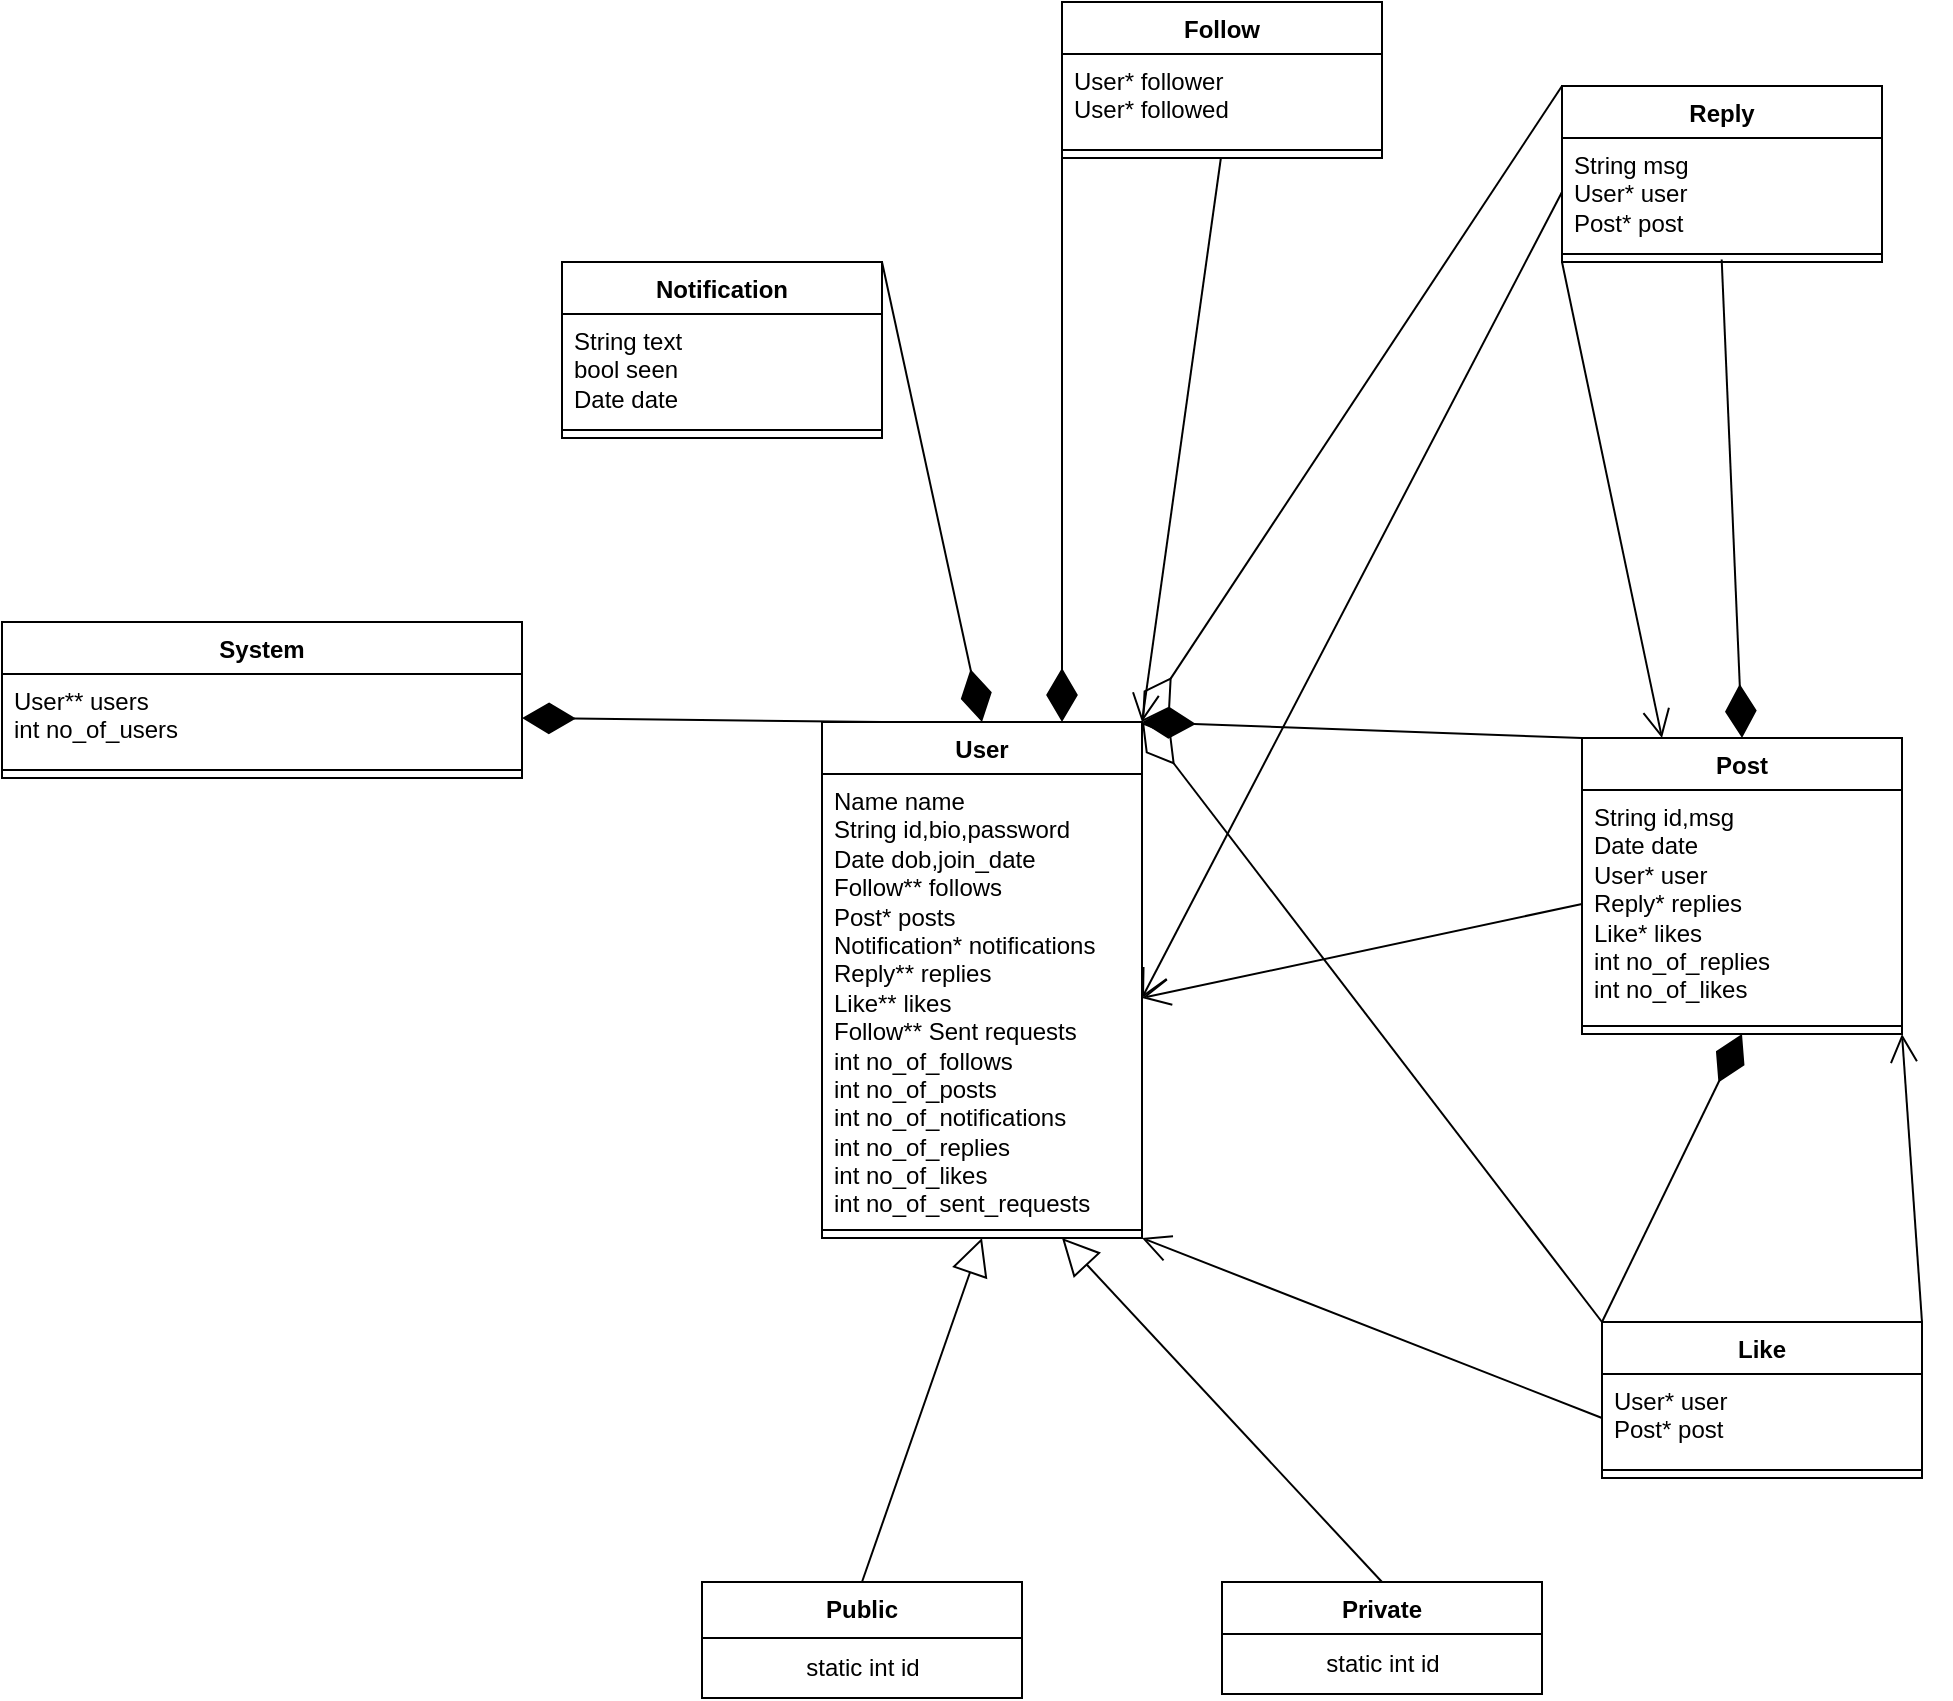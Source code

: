 <mxfile version="27.0.6" pages="3">
  <diagram name="UML" id="c4acf3e9-155e-7222-9cf6-157b1a14988f">
    <mxGraphModel dx="2587" dy="937" grid="1" gridSize="10" guides="1" tooltips="1" connect="1" arrows="1" fold="1" page="1" pageScale="1" pageWidth="850" pageHeight="1100" background="none" math="0" shadow="0">
      <root>
        <mxCell id="0" />
        <mxCell id="1" parent="0" />
        <mxCell id="zH1oewG2Iaatl3t4CCHK-1" value="User" style="swimlane;fontStyle=1;align=center;verticalAlign=top;childLayout=stackLayout;horizontal=1;startSize=26;horizontalStack=0;resizeParent=1;resizeParentMax=0;resizeLast=0;collapsible=1;marginBottom=0;whiteSpace=wrap;html=1;" parent="1" vertex="1">
          <mxGeometry x="110" y="380" width="160" height="258" as="geometry" />
        </mxCell>
        <mxCell id="zH1oewG2Iaatl3t4CCHK-2" value="Name name&lt;div&gt;String id,bio,password&lt;/div&gt;&lt;div&gt;Date dob,join_date&lt;/div&gt;&lt;div&gt;Follow** follows&lt;/div&gt;&lt;div&gt;Post* posts&lt;/div&gt;&lt;div&gt;Notification* notifications&lt;/div&gt;&lt;div&gt;Reply** replies&lt;/div&gt;&lt;div&gt;Like** likes&lt;/div&gt;&lt;div&gt;Follow** Sent requests&lt;/div&gt;&lt;div&gt;int no_of_follows&lt;/div&gt;&lt;div&gt;int no_of_posts&lt;/div&gt;&lt;div&gt;int no_of_notifications&lt;/div&gt;&lt;div&gt;int no_of_replies&lt;/div&gt;&lt;div&gt;int no_of_likes&lt;/div&gt;&lt;div&gt;int no_of_sent_requests&lt;/div&gt;" style="text;strokeColor=none;fillColor=none;align=left;verticalAlign=top;spacingLeft=4;spacingRight=4;overflow=hidden;rotatable=0;points=[[0,0.5],[1,0.5]];portConstraint=eastwest;whiteSpace=wrap;html=1;" parent="zH1oewG2Iaatl3t4CCHK-1" vertex="1">
          <mxGeometry y="26" width="160" height="224" as="geometry" />
        </mxCell>
        <mxCell id="zH1oewG2Iaatl3t4CCHK-3" value="" style="line;strokeWidth=1;fillColor=none;align=left;verticalAlign=middle;spacingTop=-1;spacingLeft=3;spacingRight=3;rotatable=0;labelPosition=right;points=[];portConstraint=eastwest;strokeColor=inherit;" parent="zH1oewG2Iaatl3t4CCHK-1" vertex="1">
          <mxGeometry y="250" width="160" height="8" as="geometry" />
        </mxCell>
        <mxCell id="zH1oewG2Iaatl3t4CCHK-5" value="Public" style="swimlane;fontStyle=1;align=center;verticalAlign=top;childLayout=stackLayout;horizontal=1;startSize=28;horizontalStack=0;resizeParent=1;resizeParentMax=0;resizeLast=0;collapsible=1;marginBottom=0;whiteSpace=wrap;html=1;" parent="1" vertex="1">
          <mxGeometry x="50" y="810" width="160" height="58" as="geometry" />
        </mxCell>
        <mxCell id="foqlZuGXdO9XanPB0BXk-2" value="static int id" style="text;html=1;align=center;verticalAlign=middle;resizable=0;points=[];autosize=1;strokeColor=none;fillColor=none;" parent="zH1oewG2Iaatl3t4CCHK-5" vertex="1">
          <mxGeometry y="28" width="160" height="30" as="geometry" />
        </mxCell>
        <mxCell id="zH1oewG2Iaatl3t4CCHK-9" value="Private" style="swimlane;fontStyle=1;align=center;verticalAlign=top;childLayout=stackLayout;horizontal=1;startSize=26;horizontalStack=0;resizeParent=1;resizeParentMax=0;resizeLast=0;collapsible=1;marginBottom=0;whiteSpace=wrap;html=1;" parent="1" vertex="1">
          <mxGeometry x="310" y="810" width="160" height="56" as="geometry" />
        </mxCell>
        <mxCell id="5z4CG_ax4fpO_HR0K2Bg-1" value="static int id" style="text;html=1;align=center;verticalAlign=middle;resizable=0;points=[];autosize=1;strokeColor=none;fillColor=none;" parent="zH1oewG2Iaatl3t4CCHK-9" vertex="1">
          <mxGeometry y="26" width="160" height="30" as="geometry" />
        </mxCell>
        <mxCell id="zH1oewG2Iaatl3t4CCHK-12" value="" style="endArrow=block;endSize=16;endFill=0;html=1;rounded=0;exitX=0.5;exitY=0;exitDx=0;exitDy=0;entryX=0.5;entryY=1;entryDx=0;entryDy=0;" parent="1" source="zH1oewG2Iaatl3t4CCHK-5" target="zH1oewG2Iaatl3t4CCHK-1" edge="1">
          <mxGeometry width="160" relative="1" as="geometry">
            <mxPoint x="230" y="570" as="sourcePoint" />
            <mxPoint x="219.68" y="572.646" as="targetPoint" />
          </mxGeometry>
        </mxCell>
        <mxCell id="zH1oewG2Iaatl3t4CCHK-13" value="" style="endArrow=block;endSize=16;endFill=0;html=1;rounded=0;exitX=0.5;exitY=0;exitDx=0;exitDy=0;entryX=0.75;entryY=1;entryDx=0;entryDy=0;" parent="1" source="zH1oewG2Iaatl3t4CCHK-9" target="zH1oewG2Iaatl3t4CCHK-1" edge="1">
          <mxGeometry width="160" relative="1" as="geometry">
            <mxPoint x="230" y="570" as="sourcePoint" />
            <mxPoint x="237.6" y="567.954" as="targetPoint" />
          </mxGeometry>
        </mxCell>
        <mxCell id="zH1oewG2Iaatl3t4CCHK-14" value="Post" style="swimlane;fontStyle=1;align=center;verticalAlign=top;childLayout=stackLayout;horizontal=1;startSize=26;horizontalStack=0;resizeParent=1;resizeParentMax=0;resizeLast=0;collapsible=1;marginBottom=0;whiteSpace=wrap;html=1;" parent="1" vertex="1">
          <mxGeometry x="490" y="388" width="160" height="148" as="geometry" />
        </mxCell>
        <mxCell id="zH1oewG2Iaatl3t4CCHK-15" value="String id,msg&lt;div&gt;Date date&lt;/div&gt;&lt;div&gt;User* user&lt;/div&gt;&lt;div&gt;Reply* replies&lt;/div&gt;&lt;div&gt;Like* likes&lt;/div&gt;&lt;div&gt;int no_of_replies&lt;/div&gt;&lt;div&gt;int no_of_likes&lt;/div&gt;" style="text;strokeColor=none;fillColor=none;align=left;verticalAlign=top;spacingLeft=4;spacingRight=4;overflow=hidden;rotatable=0;points=[[0,0.5],[1,0.5]];portConstraint=eastwest;whiteSpace=wrap;html=1;" parent="zH1oewG2Iaatl3t4CCHK-14" vertex="1">
          <mxGeometry y="26" width="160" height="114" as="geometry" />
        </mxCell>
        <mxCell id="zH1oewG2Iaatl3t4CCHK-16" value="" style="line;strokeWidth=1;fillColor=none;align=left;verticalAlign=middle;spacingTop=-1;spacingLeft=3;spacingRight=3;rotatable=0;labelPosition=right;points=[];portConstraint=eastwest;strokeColor=inherit;" parent="zH1oewG2Iaatl3t4CCHK-14" vertex="1">
          <mxGeometry y="140" width="160" height="8" as="geometry" />
        </mxCell>
        <mxCell id="zH1oewG2Iaatl3t4CCHK-18" value="Reply" style="swimlane;fontStyle=1;align=center;verticalAlign=top;childLayout=stackLayout;horizontal=1;startSize=26;horizontalStack=0;resizeParent=1;resizeParentMax=0;resizeLast=0;collapsible=1;marginBottom=0;whiteSpace=wrap;html=1;" parent="1" vertex="1">
          <mxGeometry x="480" y="62" width="160" height="88" as="geometry" />
        </mxCell>
        <mxCell id="zH1oewG2Iaatl3t4CCHK-19" value="String msg&lt;div&gt;User* user&lt;/div&gt;&lt;div&gt;Post* post&lt;/div&gt;" style="text;strokeColor=none;fillColor=none;align=left;verticalAlign=top;spacingLeft=4;spacingRight=4;overflow=hidden;rotatable=0;points=[[0,0.5],[1,0.5]];portConstraint=eastwest;whiteSpace=wrap;html=1;" parent="zH1oewG2Iaatl3t4CCHK-18" vertex="1">
          <mxGeometry y="26" width="160" height="54" as="geometry" />
        </mxCell>
        <mxCell id="zH1oewG2Iaatl3t4CCHK-20" value="" style="line;strokeWidth=1;fillColor=none;align=left;verticalAlign=middle;spacingTop=-1;spacingLeft=3;spacingRight=3;rotatable=0;labelPosition=right;points=[];portConstraint=eastwest;strokeColor=inherit;" parent="zH1oewG2Iaatl3t4CCHK-18" vertex="1">
          <mxGeometry y="80" width="160" height="8" as="geometry" />
        </mxCell>
        <mxCell id="zH1oewG2Iaatl3t4CCHK-22" value="Like" style="swimlane;fontStyle=1;align=center;verticalAlign=top;childLayout=stackLayout;horizontal=1;startSize=26;horizontalStack=0;resizeParent=1;resizeParentMax=0;resizeLast=0;collapsible=1;marginBottom=0;whiteSpace=wrap;html=1;" parent="1" vertex="1">
          <mxGeometry x="500" y="680" width="160" height="78" as="geometry" />
        </mxCell>
        <mxCell id="zH1oewG2Iaatl3t4CCHK-23" value="&lt;div&gt;User* user&lt;/div&gt;&lt;div&gt;Post* post&lt;/div&gt;" style="text;strokeColor=none;fillColor=none;align=left;verticalAlign=top;spacingLeft=4;spacingRight=4;overflow=hidden;rotatable=0;points=[[0,0.5],[1,0.5]];portConstraint=eastwest;whiteSpace=wrap;html=1;" parent="zH1oewG2Iaatl3t4CCHK-22" vertex="1">
          <mxGeometry y="26" width="160" height="44" as="geometry" />
        </mxCell>
        <mxCell id="zH1oewG2Iaatl3t4CCHK-24" value="" style="line;strokeWidth=1;fillColor=none;align=left;verticalAlign=middle;spacingTop=-1;spacingLeft=3;spacingRight=3;rotatable=0;labelPosition=right;points=[];portConstraint=eastwest;strokeColor=inherit;" parent="zH1oewG2Iaatl3t4CCHK-22" vertex="1">
          <mxGeometry y="70" width="160" height="8" as="geometry" />
        </mxCell>
        <mxCell id="zH1oewG2Iaatl3t4CCHK-26" value="Notification" style="swimlane;fontStyle=1;align=center;verticalAlign=top;childLayout=stackLayout;horizontal=1;startSize=26;horizontalStack=0;resizeParent=1;resizeParentMax=0;resizeLast=0;collapsible=1;marginBottom=0;whiteSpace=wrap;html=1;" parent="1" vertex="1">
          <mxGeometry x="-20" y="150" width="160" height="88" as="geometry" />
        </mxCell>
        <mxCell id="zH1oewG2Iaatl3t4CCHK-27" value="String text&lt;br&gt;&lt;div&gt;bool seen&lt;/div&gt;&lt;div&gt;Date date&lt;/div&gt;" style="text;strokeColor=none;fillColor=none;align=left;verticalAlign=top;spacingLeft=4;spacingRight=4;overflow=hidden;rotatable=0;points=[[0,0.5],[1,0.5]];portConstraint=eastwest;whiteSpace=wrap;html=1;" parent="zH1oewG2Iaatl3t4CCHK-26" vertex="1">
          <mxGeometry y="26" width="160" height="54" as="geometry" />
        </mxCell>
        <mxCell id="zH1oewG2Iaatl3t4CCHK-28" value="" style="line;strokeWidth=1;fillColor=none;align=left;verticalAlign=middle;spacingTop=-1;spacingLeft=3;spacingRight=3;rotatable=0;labelPosition=right;points=[];portConstraint=eastwest;strokeColor=inherit;" parent="zH1oewG2Iaatl3t4CCHK-26" vertex="1">
          <mxGeometry y="80" width="160" height="8" as="geometry" />
        </mxCell>
        <mxCell id="zH1oewG2Iaatl3t4CCHK-30" value="Follow" style="swimlane;fontStyle=1;align=center;verticalAlign=top;childLayout=stackLayout;horizontal=1;startSize=26;horizontalStack=0;resizeParent=1;resizeParentMax=0;resizeLast=0;collapsible=1;marginBottom=0;whiteSpace=wrap;html=1;" parent="1" vertex="1">
          <mxGeometry x="230" y="20" width="160" height="78" as="geometry" />
        </mxCell>
        <mxCell id="zH1oewG2Iaatl3t4CCHK-31" value="User* follower&lt;div&gt;User* followed&lt;/div&gt;" style="text;strokeColor=none;fillColor=none;align=left;verticalAlign=top;spacingLeft=4;spacingRight=4;overflow=hidden;rotatable=0;points=[[0,0.5],[1,0.5]];portConstraint=eastwest;whiteSpace=wrap;html=1;" parent="zH1oewG2Iaatl3t4CCHK-30" vertex="1">
          <mxGeometry y="26" width="160" height="44" as="geometry" />
        </mxCell>
        <mxCell id="zH1oewG2Iaatl3t4CCHK-32" value="" style="line;strokeWidth=1;fillColor=none;align=left;verticalAlign=middle;spacingTop=-1;spacingLeft=3;spacingRight=3;rotatable=0;labelPosition=right;points=[];portConstraint=eastwest;strokeColor=inherit;" parent="zH1oewG2Iaatl3t4CCHK-30" vertex="1">
          <mxGeometry y="70" width="160" height="8" as="geometry" />
        </mxCell>
        <mxCell id="zH1oewG2Iaatl3t4CCHK-34" value="System" style="swimlane;fontStyle=1;align=center;verticalAlign=top;childLayout=stackLayout;horizontal=1;startSize=26;horizontalStack=0;resizeParent=1;resizeParentMax=0;resizeLast=0;collapsible=1;marginBottom=0;whiteSpace=wrap;html=1;" parent="1" vertex="1">
          <mxGeometry x="-300" y="330" width="260" height="78" as="geometry" />
        </mxCell>
        <mxCell id="zH1oewG2Iaatl3t4CCHK-35" value="User** users&lt;div&gt;int no_of_users&lt;/div&gt;" style="text;strokeColor=none;fillColor=none;align=left;verticalAlign=top;spacingLeft=4;spacingRight=4;overflow=hidden;rotatable=0;points=[[0,0.5],[1,0.5]];portConstraint=eastwest;whiteSpace=wrap;html=1;" parent="zH1oewG2Iaatl3t4CCHK-34" vertex="1">
          <mxGeometry y="26" width="260" height="44" as="geometry" />
        </mxCell>
        <mxCell id="zH1oewG2Iaatl3t4CCHK-36" value="" style="line;strokeWidth=1;fillColor=none;align=left;verticalAlign=middle;spacingTop=-1;spacingLeft=3;spacingRight=3;rotatable=0;labelPosition=right;points=[];portConstraint=eastwest;strokeColor=inherit;" parent="zH1oewG2Iaatl3t4CCHK-34" vertex="1">
          <mxGeometry y="70" width="260" height="8" as="geometry" />
        </mxCell>
        <mxCell id="zH1oewG2Iaatl3t4CCHK-40" value="" style="endArrow=diamondThin;endFill=1;endSize=24;html=1;rounded=0;exitX=0;exitY=0;exitDx=0;exitDy=0;entryX=1;entryY=0;entryDx=0;entryDy=0;" parent="1" source="zH1oewG2Iaatl3t4CCHK-14" target="zH1oewG2Iaatl3t4CCHK-1" edge="1">
          <mxGeometry width="160" relative="1" as="geometry">
            <mxPoint x="540" y="300" as="sourcePoint" />
            <mxPoint x="700" y="300" as="targetPoint" />
          </mxGeometry>
        </mxCell>
        <mxCell id="zH1oewG2Iaatl3t4CCHK-42" value="" style="endArrow=diamondThin;endFill=1;endSize=24;html=1;rounded=0;entryX=0.5;entryY=1;entryDx=0;entryDy=0;exitX=0;exitY=0;exitDx=0;exitDy=0;" parent="1" source="zH1oewG2Iaatl3t4CCHK-22" target="zH1oewG2Iaatl3t4CCHK-14" edge="1">
          <mxGeometry width="160" relative="1" as="geometry">
            <mxPoint x="630" y="524" as="sourcePoint" />
            <mxPoint x="560" y="524" as="targetPoint" />
          </mxGeometry>
        </mxCell>
        <mxCell id="zH1oewG2Iaatl3t4CCHK-43" value="" style="endArrow=diamondThin;endFill=1;endSize=24;html=1;rounded=0;entryX=0.75;entryY=0;entryDx=0;entryDy=0;exitX=0;exitY=1;exitDx=0;exitDy=0;" parent="1" source="zH1oewG2Iaatl3t4CCHK-30" target="zH1oewG2Iaatl3t4CCHK-1" edge="1">
          <mxGeometry width="160" relative="1" as="geometry">
            <mxPoint x="220" y="150" as="sourcePoint" />
            <mxPoint x="300" y="330" as="targetPoint" />
          </mxGeometry>
        </mxCell>
        <mxCell id="zH1oewG2Iaatl3t4CCHK-44" value="" style="endArrow=diamondThin;endFill=1;endSize=24;html=1;rounded=0;entryX=0.5;entryY=0;entryDx=0;entryDy=0;exitX=1;exitY=0;exitDx=0;exitDy=0;" parent="1" source="zH1oewG2Iaatl3t4CCHK-26" target="zH1oewG2Iaatl3t4CCHK-1" edge="1">
          <mxGeometry width="160" relative="1" as="geometry">
            <mxPoint x="370" y="170" as="sourcePoint" />
            <mxPoint x="230" y="390" as="targetPoint" />
          </mxGeometry>
        </mxCell>
        <mxCell id="zH1oewG2Iaatl3t4CCHK-45" value="" style="endArrow=diamondThin;endFill=1;endSize=24;html=1;rounded=0;exitX=0;exitY=0;exitDx=0;exitDy=0;entryX=1;entryY=0.5;entryDx=0;entryDy=0;" parent="1" target="zH1oewG2Iaatl3t4CCHK-35" edge="1">
          <mxGeometry width="160" relative="1" as="geometry">
            <mxPoint x="140" y="380" as="sourcePoint" />
            <mxPoint x="40" y="380" as="targetPoint" />
          </mxGeometry>
        </mxCell>
        <mxCell id="zH1oewG2Iaatl3t4CCHK-46" value="" style="endArrow=diamondThin;endFill=0;endSize=24;html=1;rounded=0;exitX=0;exitY=0;exitDx=0;exitDy=0;entryX=1;entryY=0;entryDx=0;entryDy=0;" parent="1" source="zH1oewG2Iaatl3t4CCHK-22" target="zH1oewG2Iaatl3t4CCHK-1" edge="1">
          <mxGeometry width="160" relative="1" as="geometry">
            <mxPoint x="330" y="510" as="sourcePoint" />
            <mxPoint x="490" y="510" as="targetPoint" />
          </mxGeometry>
        </mxCell>
        <mxCell id="zH1oewG2Iaatl3t4CCHK-47" value="" style="endArrow=diamondThin;endFill=0;endSize=24;html=1;rounded=0;exitX=0;exitY=0;exitDx=0;exitDy=0;entryX=1;entryY=0;entryDx=0;entryDy=0;" parent="1" source="zH1oewG2Iaatl3t4CCHK-18" target="zH1oewG2Iaatl3t4CCHK-1" edge="1">
          <mxGeometry width="160" relative="1" as="geometry">
            <mxPoint x="330" y="510" as="sourcePoint" />
            <mxPoint x="490" y="510" as="targetPoint" />
          </mxGeometry>
        </mxCell>
        <mxCell id="zH1oewG2Iaatl3t4CCHK-49" value="" style="endArrow=open;endFill=1;endSize=12;html=1;rounded=0;exitX=1;exitY=0;exitDx=0;exitDy=0;entryX=1;entryY=1;entryDx=0;entryDy=0;" parent="1" source="zH1oewG2Iaatl3t4CCHK-22" target="zH1oewG2Iaatl3t4CCHK-14" edge="1">
          <mxGeometry width="160" relative="1" as="geometry">
            <mxPoint x="180" y="490" as="sourcePoint" />
            <mxPoint x="557.44" y="521.764" as="targetPoint" />
          </mxGeometry>
        </mxCell>
        <mxCell id="zH1oewG2Iaatl3t4CCHK-50" value="" style="endArrow=open;endFill=1;endSize=12;html=1;rounded=0;exitX=0;exitY=0.5;exitDx=0;exitDy=0;entryX=1;entryY=1;entryDx=0;entryDy=0;" parent="1" source="zH1oewG2Iaatl3t4CCHK-23" target="zH1oewG2Iaatl3t4CCHK-1" edge="1">
          <mxGeometry width="160" relative="1" as="geometry">
            <mxPoint x="410" y="640" as="sourcePoint" />
            <mxPoint x="300" y="555" as="targetPoint" />
          </mxGeometry>
        </mxCell>
        <mxCell id="zH1oewG2Iaatl3t4CCHK-51" value="" style="endArrow=open;endFill=1;endSize=12;html=1;rounded=0;exitX=0;exitY=0.5;exitDx=0;exitDy=0;entryX=1;entryY=0.5;entryDx=0;entryDy=0;" parent="1" source="zH1oewG2Iaatl3t4CCHK-15" target="zH1oewG2Iaatl3t4CCHK-2" edge="1">
          <mxGeometry width="160" relative="1" as="geometry">
            <mxPoint x="180" y="490" as="sourcePoint" />
            <mxPoint x="340" y="490" as="targetPoint" />
          </mxGeometry>
        </mxCell>
        <mxCell id="zH1oewG2Iaatl3t4CCHK-52" value="" style="endArrow=open;endFill=1;endSize=12;html=1;rounded=0;exitX=0;exitY=0.5;exitDx=0;exitDy=0;entryX=1;entryY=0.5;entryDx=0;entryDy=0;" parent="1" source="zH1oewG2Iaatl3t4CCHK-19" target="zH1oewG2Iaatl3t4CCHK-2" edge="1">
          <mxGeometry width="160" relative="1" as="geometry">
            <mxPoint x="180" y="490" as="sourcePoint" />
            <mxPoint x="340" y="490" as="targetPoint" />
          </mxGeometry>
        </mxCell>
        <mxCell id="zH1oewG2Iaatl3t4CCHK-53" value="" style="endArrow=open;endFill=1;endSize=12;html=1;rounded=0;exitX=0;exitY=1;exitDx=0;exitDy=0;entryX=0.25;entryY=0;entryDx=0;entryDy=0;" parent="1" source="zH1oewG2Iaatl3t4CCHK-18" target="zH1oewG2Iaatl3t4CCHK-14" edge="1">
          <mxGeometry width="160" relative="1" as="geometry">
            <mxPoint x="580" y="221" as="sourcePoint" />
            <mxPoint x="340" y="490" as="targetPoint" />
          </mxGeometry>
        </mxCell>
        <mxCell id="zH1oewG2Iaatl3t4CCHK-54" value="" style="endArrow=open;endFill=1;endSize=12;html=1;rounded=0;entryX=1;entryY=0;entryDx=0;entryDy=0;" parent="1" source="zH1oewG2Iaatl3t4CCHK-32" target="zH1oewG2Iaatl3t4CCHK-1" edge="1">
          <mxGeometry width="160" relative="1" as="geometry">
            <mxPoint x="300" y="191" as="sourcePoint" />
            <mxPoint x="340" y="490" as="targetPoint" />
          </mxGeometry>
        </mxCell>
        <mxCell id="xHIP7yMJo6acPqv8oeih-1" value="" style="endArrow=diamondThin;endFill=1;endSize=24;html=1;rounded=0;exitX=0.499;exitY=0.842;exitDx=0;exitDy=0;exitPerimeter=0;entryX=0.5;entryY=0;entryDx=0;entryDy=0;" edge="1" parent="1" source="zH1oewG2Iaatl3t4CCHK-20" target="zH1oewG2Iaatl3t4CCHK-14">
          <mxGeometry width="160" relative="1" as="geometry">
            <mxPoint x="420" y="210" as="sourcePoint" />
            <mxPoint x="580" y="210" as="targetPoint" />
          </mxGeometry>
        </mxCell>
      </root>
    </mxGraphModel>
  </diagram>
  <diagram id="5jH1bHur3iJRPynp0NiP" name="Functions flow">
    <mxGraphModel dx="3166" dy="2349" grid="1" gridSize="10" guides="1" tooltips="1" connect="1" arrows="1" fold="1" page="1" pageScale="1" pageWidth="850" pageHeight="1100" math="0" shadow="0">
      <root>
        <mxCell id="0" />
        <mxCell id="1" parent="0" />
        <mxCell id="7y0EoVN2D7dsUrxqiyN--1" value="System" style="swimlane;fontStyle=0;childLayout=stackLayout;horizontal=1;startSize=26;fillColor=none;horizontalStack=0;resizeParent=1;resizeParentMax=0;resizeLast=0;collapsible=1;marginBottom=0;whiteSpace=wrap;html=1;" parent="1" vertex="1">
          <mxGeometry x="-700" y="-60" width="140" height="130" as="geometry" />
        </mxCell>
        <mxCell id="7y0EoVN2D7dsUrxqiyN--2" value="Create account" style="text;strokeColor=none;fillColor=none;align=left;verticalAlign=top;spacingLeft=4;spacingRight=4;overflow=hidden;rotatable=0;points=[[0,0.5],[1,0.5]];portConstraint=eastwest;whiteSpace=wrap;html=1;" parent="7y0EoVN2D7dsUrxqiyN--1" vertex="1">
          <mxGeometry y="26" width="140" height="26" as="geometry" />
        </mxCell>
        <mxCell id="7y0EoVN2D7dsUrxqiyN--3" value="Delete account" style="text;strokeColor=none;fillColor=none;align=left;verticalAlign=top;spacingLeft=4;spacingRight=4;overflow=hidden;rotatable=0;points=[[0,0.5],[1,0.5]];portConstraint=eastwest;whiteSpace=wrap;html=1;" parent="7y0EoVN2D7dsUrxqiyN--1" vertex="1">
          <mxGeometry y="52" width="140" height="26" as="geometry" />
        </mxCell>
        <mxCell id="xZUHlK1FfnyHr9GZiTm2-1" value="Login" style="text;strokeColor=none;fillColor=none;align=left;verticalAlign=top;spacingLeft=4;spacingRight=4;overflow=hidden;rotatable=0;points=[[0,0.5],[1,0.5]];portConstraint=eastwest;whiteSpace=wrap;html=1;" parent="7y0EoVN2D7dsUrxqiyN--1" vertex="1">
          <mxGeometry y="78" width="140" height="26" as="geometry" />
        </mxCell>
        <mxCell id="xZUHlK1FfnyHr9GZiTm2-2" value="Logout" style="text;strokeColor=none;fillColor=none;align=left;verticalAlign=top;spacingLeft=4;spacingRight=4;overflow=hidden;rotatable=0;points=[[0,0.5],[1,0.5]];portConstraint=eastwest;whiteSpace=wrap;html=1;" parent="7y0EoVN2D7dsUrxqiyN--1" vertex="1">
          <mxGeometry y="104" width="140" height="26" as="geometry" />
        </mxCell>
        <mxCell id="7y0EoVN2D7dsUrxqiyN--5" value="User" style="swimlane;fontStyle=0;childLayout=stackLayout;horizontal=1;startSize=26;fillColor=none;horizontalStack=0;resizeParent=1;resizeParentMax=0;resizeLast=0;collapsible=1;marginBottom=0;whiteSpace=wrap;html=1;" parent="1" vertex="1">
          <mxGeometry x="-480" y="-60" width="140" height="624" as="geometry" />
        </mxCell>
        <mxCell id="7y0EoVN2D7dsUrxqiyN--6" value="Input" style="text;strokeColor=none;fillColor=none;align=left;verticalAlign=top;spacingLeft=4;spacingRight=4;overflow=hidden;rotatable=0;points=[[0,0.5],[1,0.5]];portConstraint=eastwest;whiteSpace=wrap;html=1;" parent="7y0EoVN2D7dsUrxqiyN--5" vertex="1">
          <mxGeometry y="26" width="140" height="26" as="geometry" />
        </mxCell>
        <mxCell id="7y0EoVN2D7dsUrxqiyN--7" value="Create post" style="text;strokeColor=none;fillColor=none;align=left;verticalAlign=top;spacingLeft=4;spacingRight=4;overflow=hidden;rotatable=0;points=[[0,0.5],[1,0.5]];portConstraint=eastwest;whiteSpace=wrap;html=1;" parent="7y0EoVN2D7dsUrxqiyN--5" vertex="1">
          <mxGeometry y="52" width="140" height="26" as="geometry" />
        </mxCell>
        <mxCell id="7y0EoVN2D7dsUrxqiyN--8" value="Like Post" style="text;strokeColor=none;fillColor=none;align=left;verticalAlign=top;spacingLeft=4;spacingRight=4;overflow=hidden;rotatable=0;points=[[0,0.5],[1,0.5]];portConstraint=eastwest;whiteSpace=wrap;html=1;" parent="7y0EoVN2D7dsUrxqiyN--5" vertex="1">
          <mxGeometry y="78" width="140" height="26" as="geometry" />
        </mxCell>
        <mxCell id="7y0EoVN2D7dsUrxqiyN--26" value="Reply on post" style="text;strokeColor=none;fillColor=none;align=left;verticalAlign=top;spacingLeft=4;spacingRight=4;overflow=hidden;rotatable=0;points=[[0,0.5],[1,0.5]];portConstraint=eastwest;whiteSpace=wrap;html=1;" parent="7y0EoVN2D7dsUrxqiyN--5" vertex="1">
          <mxGeometry y="104" width="140" height="26" as="geometry" />
        </mxCell>
        <mxCell id="7y0EoVN2D7dsUrxqiyN--29" value="Delete Post" style="text;strokeColor=none;fillColor=none;align=left;verticalAlign=top;spacingLeft=4;spacingRight=4;overflow=hidden;rotatable=0;points=[[0,0.5],[1,0.5]];portConstraint=eastwest;whiteSpace=wrap;html=1;" parent="7y0EoVN2D7dsUrxqiyN--5" vertex="1">
          <mxGeometry y="130" width="140" height="26" as="geometry" />
        </mxCell>
        <mxCell id="7y0EoVN2D7dsUrxqiyN--30" value="Delete Like" style="text;strokeColor=none;fillColor=none;align=left;verticalAlign=top;spacingLeft=4;spacingRight=4;overflow=hidden;rotatable=0;points=[[0,0.5],[1,0.5]];portConstraint=eastwest;whiteSpace=wrap;html=1;" parent="7y0EoVN2D7dsUrxqiyN--5" vertex="1">
          <mxGeometry y="156" width="140" height="26" as="geometry" />
        </mxCell>
        <mxCell id="7y0EoVN2D7dsUrxqiyN--31" value="Delete Reply" style="text;strokeColor=none;fillColor=none;align=left;verticalAlign=top;spacingLeft=4;spacingRight=4;overflow=hidden;rotatable=0;points=[[0,0.5],[1,0.5]];portConstraint=eastwest;whiteSpace=wrap;html=1;" parent="7y0EoVN2D7dsUrxqiyN--5" vertex="1">
          <mxGeometry y="182" width="140" height="26" as="geometry" />
        </mxCell>
        <mxCell id="7y0EoVN2D7dsUrxqiyN--42" value="Add Notification" style="text;strokeColor=none;fillColor=none;align=left;verticalAlign=top;spacingLeft=4;spacingRight=4;overflow=hidden;rotatable=0;points=[[0,0.5],[1,0.5]];portConstraint=eastwest;whiteSpace=wrap;html=1;" parent="7y0EoVN2D7dsUrxqiyN--5" vertex="1">
          <mxGeometry y="208" width="140" height="26" as="geometry" />
        </mxCell>
        <mxCell id="7y0EoVN2D7dsUrxqiyN--48" value="Follow" style="text;strokeColor=none;fillColor=none;align=left;verticalAlign=top;spacingLeft=4;spacingRight=4;overflow=hidden;rotatable=0;points=[[0,0.5],[1,0.5]];portConstraint=eastwest;whiteSpace=wrap;html=1;" parent="7y0EoVN2D7dsUrxqiyN--5" vertex="1">
          <mxGeometry y="234" width="140" height="26" as="geometry" />
        </mxCell>
        <mxCell id="7y0EoVN2D7dsUrxqiyN--49" value="Unfollow" style="text;strokeColor=none;fillColor=none;align=left;verticalAlign=top;spacingLeft=4;spacingRight=4;overflow=hidden;rotatable=0;points=[[0,0.5],[1,0.5]];portConstraint=eastwest;whiteSpace=wrap;html=1;" parent="7y0EoVN2D7dsUrxqiyN--5" vertex="1">
          <mxGeometry y="260" width="140" height="26" as="geometry" />
        </mxCell>
        <mxCell id="xZUHlK1FfnyHr9GZiTm2-3" value="Display notifications" style="text;strokeColor=none;fillColor=none;align=left;verticalAlign=top;spacingLeft=4;spacingRight=4;overflow=hidden;rotatable=0;points=[[0,0.5],[1,0.5]];portConstraint=eastwest;whiteSpace=wrap;html=1;" parent="7y0EoVN2D7dsUrxqiyN--5" vertex="1">
          <mxGeometry y="286" width="140" height="26" as="geometry" />
        </mxCell>
        <mxCell id="xZUHlK1FfnyHr9GZiTm2-6" value="Display Posts" style="text;strokeColor=none;fillColor=none;align=left;verticalAlign=top;spacingLeft=4;spacingRight=4;overflow=hidden;rotatable=0;points=[[0,0.5],[1,0.5]];portConstraint=eastwest;whiteSpace=wrap;html=1;" parent="7y0EoVN2D7dsUrxqiyN--5" vertex="1">
          <mxGeometry y="312" width="140" height="26" as="geometry" />
        </mxCell>
        <mxCell id="xZUHlK1FfnyHr9GZiTm2-10" value="Display Replies" style="text;strokeColor=none;fillColor=none;align=left;verticalAlign=top;spacingLeft=4;spacingRight=4;overflow=hidden;rotatable=0;points=[[0,0.5],[1,0.5]];portConstraint=eastwest;whiteSpace=wrap;html=1;" parent="7y0EoVN2D7dsUrxqiyN--5" vertex="1">
          <mxGeometry y="338" width="140" height="26" as="geometry" />
        </mxCell>
        <mxCell id="xZUHlK1FfnyHr9GZiTm2-14" value="Display liked posts" style="text;strokeColor=none;fillColor=none;align=left;verticalAlign=top;spacingLeft=4;spacingRight=4;overflow=hidden;rotatable=0;points=[[0,0.5],[1,0.5]];portConstraint=eastwest;whiteSpace=wrap;html=1;" parent="7y0EoVN2D7dsUrxqiyN--5" vertex="1">
          <mxGeometry y="364" width="140" height="26" as="geometry" />
        </mxCell>
        <mxCell id="xZUHlK1FfnyHr9GZiTm2-22" value="Display post stats" style="text;strokeColor=none;fillColor=none;align=left;verticalAlign=top;spacingLeft=4;spacingRight=4;overflow=hidden;rotatable=0;points=[[0,0.5],[1,0.5]];portConstraint=eastwest;whiteSpace=wrap;html=1;" parent="7y0EoVN2D7dsUrxqiyN--5" vertex="1">
          <mxGeometry y="390" width="140" height="26" as="geometry" />
        </mxCell>
        <mxCell id="sMK30Bq3zawjTRuQDdmk-1" value="Display followers" style="text;strokeColor=none;fillColor=none;align=left;verticalAlign=top;spacingLeft=4;spacingRight=4;overflow=hidden;rotatable=0;points=[[0,0.5],[1,0.5]];portConstraint=eastwest;whiteSpace=wrap;html=1;" parent="7y0EoVN2D7dsUrxqiyN--5" vertex="1">
          <mxGeometry y="416" width="140" height="26" as="geometry" />
        </mxCell>
        <mxCell id="sMK30Bq3zawjTRuQDdmk-2" value="Display following" style="text;strokeColor=none;fillColor=none;align=left;verticalAlign=top;spacingLeft=4;spacingRight=4;overflow=hidden;rotatable=0;points=[[0,0.5],[1,0.5]];portConstraint=eastwest;whiteSpace=wrap;html=1;" parent="7y0EoVN2D7dsUrxqiyN--5" vertex="1">
          <mxGeometry y="442" width="140" height="26" as="geometry" />
        </mxCell>
        <mxCell id="sMK30Bq3zawjTRuQDdmk-3" value="Print" style="text;strokeColor=none;fillColor=none;align=left;verticalAlign=top;spacingLeft=4;spacingRight=4;overflow=hidden;rotatable=0;points=[[0,0.5],[1,0.5]];portConstraint=eastwest;whiteSpace=wrap;html=1;" parent="7y0EoVN2D7dsUrxqiyN--5" vertex="1">
          <mxGeometry y="468" width="140" height="26" as="geometry" />
        </mxCell>
        <mxCell id="sMK30Bq3zawjTRuQDdmk-4" value="" style="endArrow=open;endFill=1;endSize=12;html=1;rounded=0;exitX=1;exitY=0.5;exitDx=0;exitDy=0;entryX=1;entryY=0.5;entryDx=0;entryDy=0;fillColor=#fad9d5;strokeColor=#ae4132;" parent="7y0EoVN2D7dsUrxqiyN--5" source="sMK30Bq3zawjTRuQDdmk-1" target="sMK30Bq3zawjTRuQDdmk-3" edge="1">
          <mxGeometry width="160" relative="1" as="geometry">
            <mxPoint x="70" y="470" as="sourcePoint" />
            <mxPoint x="230" y="470" as="targetPoint" />
          </mxGeometry>
        </mxCell>
        <mxCell id="sMK30Bq3zawjTRuQDdmk-6" value="Get follow" style="text;strokeColor=none;fillColor=none;align=left;verticalAlign=top;spacingLeft=4;spacingRight=4;overflow=hidden;rotatable=0;points=[[0,0.5],[1,0.5]];portConstraint=eastwest;whiteSpace=wrap;html=1;" parent="7y0EoVN2D7dsUrxqiyN--5" vertex="1">
          <mxGeometry y="494" width="140" height="26" as="geometry" />
        </mxCell>
        <mxCell id="7y0EoVN2D7dsUrxqiyN--50" value="" style="endArrow=open;endFill=1;endSize=12;html=1;rounded=0;exitX=0;exitY=0.5;exitDx=0;exitDy=0;entryX=0;entryY=0.5;entryDx=0;entryDy=0;fillColor=#ffcd28;strokeColor=#d79b00;gradientColor=#ffa500;" parent="7y0EoVN2D7dsUrxqiyN--5" source="7y0EoVN2D7dsUrxqiyN--48" target="sMK30Bq3zawjTRuQDdmk-6" edge="1">
          <mxGeometry width="160" relative="1" as="geometry">
            <mxPoint x="430" y="390" as="sourcePoint" />
            <mxPoint x="430" y="470" as="targetPoint" />
          </mxGeometry>
        </mxCell>
        <mxCell id="sMK30Bq3zawjTRuQDdmk-5" value="" style="endArrow=open;endFill=1;endSize=12;html=1;rounded=0;exitX=0;exitY=0.5;exitDx=0;exitDy=0;entryX=0;entryY=0.5;entryDx=0;entryDy=0;fillColor=#fad9d5;strokeColor=#ae4132;" parent="7y0EoVN2D7dsUrxqiyN--5" source="sMK30Bq3zawjTRuQDdmk-2" target="sMK30Bq3zawjTRuQDdmk-3" edge="1">
          <mxGeometry width="160" relative="1" as="geometry">
            <mxPoint x="70" y="470" as="sourcePoint" />
            <mxPoint x="230" y="470" as="targetPoint" />
          </mxGeometry>
        </mxCell>
        <mxCell id="BJKLCJwHI3vfYoTpULvw-1" value="Edit info" style="text;strokeColor=none;fillColor=none;align=left;verticalAlign=top;spacingLeft=4;spacingRight=4;overflow=hidden;rotatable=0;points=[[0,0.5],[1,0.5]];portConstraint=eastwest;whiteSpace=wrap;html=1;" parent="7y0EoVN2D7dsUrxqiyN--5" vertex="1">
          <mxGeometry y="520" width="140" height="26" as="geometry" />
        </mxCell>
        <mxCell id="SbRcidHdkWWuTDhUNHoa-2" value="Add sent request" style="text;strokeColor=none;fillColor=none;align=left;verticalAlign=top;spacingLeft=4;spacingRight=4;overflow=hidden;rotatable=0;points=[[0,0.5],[1,0.5]];portConstraint=eastwest;whiteSpace=wrap;html=1;" parent="7y0EoVN2D7dsUrxqiyN--5" vertex="1">
          <mxGeometry y="546" width="140" height="26" as="geometry" />
        </mxCell>
        <mxCell id="SbRcidHdkWWuTDhUNHoa-3" value="Request accepted" style="text;strokeColor=none;fillColor=none;align=left;verticalAlign=top;spacingLeft=4;spacingRight=4;overflow=hidden;rotatable=0;points=[[0,0.5],[1,0.5]];portConstraint=eastwest;whiteSpace=wrap;html=1;" parent="7y0EoVN2D7dsUrxqiyN--5" vertex="1">
          <mxGeometry y="572" width="140" height="26" as="geometry" />
        </mxCell>
        <mxCell id="fVL_YsTkppLDhRcwX7wx-27" value="Show menu" style="text;strokeColor=none;fillColor=none;align=left;verticalAlign=top;spacingLeft=4;spacingRight=4;overflow=hidden;rotatable=0;points=[[0,0.5],[1,0.5]];portConstraint=eastwest;whiteSpace=wrap;html=1;" parent="7y0EoVN2D7dsUrxqiyN--5" vertex="1">
          <mxGeometry y="598" width="140" height="26" as="geometry" />
        </mxCell>
        <mxCell id="7y0EoVN2D7dsUrxqiyN--10" value="" style="endArrow=open;endFill=1;endSize=12;html=1;rounded=0;exitX=1;exitY=0.5;exitDx=0;exitDy=0;entryX=0;entryY=0.5;entryDx=0;entryDy=0;" parent="1" source="7y0EoVN2D7dsUrxqiyN--2" target="7y0EoVN2D7dsUrxqiyN--6" edge="1">
          <mxGeometry width="160" relative="1" as="geometry">
            <mxPoint x="210" y="140" as="sourcePoint" />
            <mxPoint x="370" y="140" as="targetPoint" />
          </mxGeometry>
        </mxCell>
        <mxCell id="7y0EoVN2D7dsUrxqiyN--11" value="Post" style="swimlane;fontStyle=0;childLayout=stackLayout;horizontal=1;startSize=26;fillColor=none;horizontalStack=0;resizeParent=1;resizeParentMax=0;resizeLast=0;collapsible=1;marginBottom=0;whiteSpace=wrap;html=1;" parent="1" vertex="1">
          <mxGeometry x="285" y="-50" width="140" height="234" as="geometry" />
        </mxCell>
        <mxCell id="7y0EoVN2D7dsUrxqiyN--12" value="Input" style="text;strokeColor=none;fillColor=none;align=left;verticalAlign=top;spacingLeft=4;spacingRight=4;overflow=hidden;rotatable=0;points=[[0,0.5],[1,0.5]];portConstraint=eastwest;whiteSpace=wrap;html=1;" parent="7y0EoVN2D7dsUrxqiyN--11" vertex="1">
          <mxGeometry y="26" width="140" height="26" as="geometry" />
        </mxCell>
        <mxCell id="7y0EoVN2D7dsUrxqiyN--13" value="Add like" style="text;strokeColor=none;fillColor=none;align=left;verticalAlign=top;spacingLeft=4;spacingRight=4;overflow=hidden;rotatable=0;points=[[0,0.5],[1,0.5]];portConstraint=eastwest;whiteSpace=wrap;html=1;" parent="7y0EoVN2D7dsUrxqiyN--11" vertex="1">
          <mxGeometry y="52" width="140" height="26" as="geometry" />
        </mxCell>
        <mxCell id="7y0EoVN2D7dsUrxqiyN--14" value="Add reply" style="text;strokeColor=none;fillColor=none;align=left;verticalAlign=top;spacingLeft=4;spacingRight=4;overflow=hidden;rotatable=0;points=[[0,0.5],[1,0.5]];portConstraint=eastwest;whiteSpace=wrap;html=1;" parent="7y0EoVN2D7dsUrxqiyN--11" vertex="1">
          <mxGeometry y="78" width="140" height="26" as="geometry" />
        </mxCell>
        <mxCell id="7y0EoVN2D7dsUrxqiyN--33" value="Remove like" style="text;strokeColor=none;fillColor=none;align=left;verticalAlign=top;spacingLeft=4;spacingRight=4;overflow=hidden;rotatable=0;points=[[0,0.5],[1,0.5]];portConstraint=eastwest;whiteSpace=wrap;html=1;" parent="7y0EoVN2D7dsUrxqiyN--11" vertex="1">
          <mxGeometry y="104" width="140" height="26" as="geometry" />
        </mxCell>
        <mxCell id="7y0EoVN2D7dsUrxqiyN--34" value="Remove reply" style="text;strokeColor=none;fillColor=none;align=left;verticalAlign=top;spacingLeft=4;spacingRight=4;overflow=hidden;rotatable=0;points=[[0,0.5],[1,0.5]];portConstraint=eastwest;whiteSpace=wrap;html=1;" parent="7y0EoVN2D7dsUrxqiyN--11" vertex="1">
          <mxGeometry y="130" width="140" height="26" as="geometry" />
        </mxCell>
        <mxCell id="xZUHlK1FfnyHr9GZiTm2-7" value="Print" style="text;strokeColor=none;fillColor=none;align=left;verticalAlign=top;spacingLeft=4;spacingRight=4;overflow=hidden;rotatable=0;points=[[0,0.5],[1,0.5]];portConstraint=eastwest;whiteSpace=wrap;html=1;" parent="7y0EoVN2D7dsUrxqiyN--11" vertex="1">
          <mxGeometry y="156" width="140" height="26" as="geometry" />
        </mxCell>
        <mxCell id="xZUHlK1FfnyHr9GZiTm2-18" value="Display likes" style="text;strokeColor=none;fillColor=none;align=left;verticalAlign=top;spacingLeft=4;spacingRight=4;overflow=hidden;rotatable=0;points=[[0,0.5],[1,0.5]];portConstraint=eastwest;whiteSpace=wrap;html=1;" parent="7y0EoVN2D7dsUrxqiyN--11" vertex="1">
          <mxGeometry y="182" width="140" height="26" as="geometry" />
        </mxCell>
        <mxCell id="xZUHlK1FfnyHr9GZiTm2-20" value="Display replies" style="text;strokeColor=none;fillColor=none;align=left;verticalAlign=top;spacingLeft=4;spacingRight=4;overflow=hidden;rotatable=0;points=[[0,0.5],[1,0.5]];portConstraint=eastwest;whiteSpace=wrap;html=1;" parent="7y0EoVN2D7dsUrxqiyN--11" vertex="1">
          <mxGeometry y="208" width="140" height="26" as="geometry" />
        </mxCell>
        <mxCell id="7y0EoVN2D7dsUrxqiyN--15" value="" style="endArrow=open;endFill=1;endSize=12;html=1;rounded=0;exitX=1;exitY=0.5;exitDx=0;exitDy=0;entryX=0;entryY=0.5;entryDx=0;entryDy=0;" parent="1" source="7y0EoVN2D7dsUrxqiyN--7" target="7y0EoVN2D7dsUrxqiyN--12" edge="1">
          <mxGeometry width="160" relative="1" as="geometry">
            <mxPoint x="320" y="140" as="sourcePoint" />
            <mxPoint x="480" y="140" as="targetPoint" />
          </mxGeometry>
        </mxCell>
        <mxCell id="7y0EoVN2D7dsUrxqiyN--16" value="" style="endArrow=open;endFill=1;endSize=12;html=1;rounded=0;entryX=0;entryY=0.5;entryDx=0;entryDy=0;exitX=1;exitY=0.5;exitDx=0;exitDy=0;fillColor=#e51400;strokeColor=#B20000;" parent="1" source="7y0EoVN2D7dsUrxqiyN--8" target="7y0EoVN2D7dsUrxqiyN--13" edge="1">
          <mxGeometry width="160" relative="1" as="geometry">
            <mxPoint x="310" y="180" as="sourcePoint" />
            <mxPoint x="470" y="180" as="targetPoint" />
          </mxGeometry>
        </mxCell>
        <mxCell id="7y0EoVN2D7dsUrxqiyN--17" value="Like" style="swimlane;fontStyle=0;childLayout=stackLayout;horizontal=1;startSize=26;fillColor=none;horizontalStack=0;resizeParent=1;resizeParentMax=0;resizeLast=0;collapsible=1;marginBottom=0;whiteSpace=wrap;html=1;" parent="1" vertex="1">
          <mxGeometry x="660" y="70" width="140" height="104" as="geometry" />
        </mxCell>
        <mxCell id="7y0EoVN2D7dsUrxqiyN--18" value="Create" style="text;strokeColor=none;fillColor=none;align=left;verticalAlign=top;spacingLeft=4;spacingRight=4;overflow=hidden;rotatable=0;points=[[0,0.5],[1,0.5]];portConstraint=eastwest;whiteSpace=wrap;html=1;" parent="7y0EoVN2D7dsUrxqiyN--17" vertex="1">
          <mxGeometry y="26" width="140" height="26" as="geometry" />
        </mxCell>
        <mxCell id="xZUHlK1FfnyHr9GZiTm2-13" value="Print post" style="text;strokeColor=none;fillColor=none;align=left;verticalAlign=top;spacingLeft=4;spacingRight=4;overflow=hidden;rotatable=0;points=[[0,0.5],[1,0.5]];portConstraint=eastwest;whiteSpace=wrap;html=1;" parent="7y0EoVN2D7dsUrxqiyN--17" vertex="1">
          <mxGeometry y="52" width="140" height="26" as="geometry" />
        </mxCell>
        <mxCell id="xZUHlK1FfnyHr9GZiTm2-17" value="Print user id" style="text;strokeColor=none;fillColor=none;align=left;verticalAlign=top;spacingLeft=4;spacingRight=4;overflow=hidden;rotatable=0;points=[[0,0.5],[1,0.5]];portConstraint=eastwest;whiteSpace=wrap;html=1;" parent="7y0EoVN2D7dsUrxqiyN--17" vertex="1">
          <mxGeometry y="78" width="140" height="26" as="geometry" />
        </mxCell>
        <mxCell id="7y0EoVN2D7dsUrxqiyN--21" value="" style="endArrow=open;endFill=1;endSize=12;html=1;rounded=0;entryX=0;entryY=0.5;entryDx=0;entryDy=0;exitX=1;exitY=0.5;exitDx=0;exitDy=0;fillColor=#e51400;strokeColor=#B20000;" parent="1" source="7y0EoVN2D7dsUrxqiyN--13" target="7y0EoVN2D7dsUrxqiyN--18" edge="1">
          <mxGeometry width="160" relative="1" as="geometry">
            <mxPoint x="440" y="180" as="sourcePoint" />
            <mxPoint x="600" y="180" as="targetPoint" />
          </mxGeometry>
        </mxCell>
        <mxCell id="7y0EoVN2D7dsUrxqiyN--22" value="Reply" style="swimlane;fontStyle=0;childLayout=stackLayout;horizontal=1;startSize=26;fillColor=none;horizontalStack=0;resizeParent=1;resizeParentMax=0;resizeLast=0;collapsible=1;marginBottom=0;whiteSpace=wrap;html=1;" parent="1" vertex="1">
          <mxGeometry x="720" y="210" width="140" height="78" as="geometry" />
        </mxCell>
        <mxCell id="7y0EoVN2D7dsUrxqiyN--23" value="Create" style="text;strokeColor=none;fillColor=none;align=left;verticalAlign=top;spacingLeft=4;spacingRight=4;overflow=hidden;rotatable=0;points=[[0,0.5],[1,0.5]];portConstraint=eastwest;whiteSpace=wrap;html=1;" parent="7y0EoVN2D7dsUrxqiyN--22" vertex="1">
          <mxGeometry y="26" width="140" height="26" as="geometry" />
        </mxCell>
        <mxCell id="xZUHlK1FfnyHr9GZiTm2-11" value="Print" style="text;strokeColor=none;fillColor=none;align=left;verticalAlign=top;spacingLeft=4;spacingRight=4;overflow=hidden;rotatable=0;points=[[0,0.5],[1,0.5]];portConstraint=eastwest;whiteSpace=wrap;html=1;" parent="7y0EoVN2D7dsUrxqiyN--22" vertex="1">
          <mxGeometry y="52" width="140" height="26" as="geometry" />
        </mxCell>
        <mxCell id="7y0EoVN2D7dsUrxqiyN--27" value="" style="endArrow=open;endFill=1;endSize=12;html=1;rounded=0;exitX=1;exitY=0.5;exitDx=0;exitDy=0;entryX=0;entryY=0.5;entryDx=0;entryDy=0;fillColor=#647687;strokeColor=#314354;" parent="1" source="7y0EoVN2D7dsUrxqiyN--26" target="7y0EoVN2D7dsUrxqiyN--14" edge="1">
          <mxGeometry width="160" relative="1" as="geometry">
            <mxPoint x="690" y="260" as="sourcePoint" />
            <mxPoint x="850" y="260" as="targetPoint" />
          </mxGeometry>
        </mxCell>
        <mxCell id="7y0EoVN2D7dsUrxqiyN--28" value="" style="endArrow=open;endFill=1;endSize=12;html=1;rounded=0;exitX=1;exitY=0.5;exitDx=0;exitDy=0;entryX=0;entryY=0.5;entryDx=0;entryDy=0;fillColor=#647687;strokeColor=#314354;" parent="1" source="7y0EoVN2D7dsUrxqiyN--14" target="7y0EoVN2D7dsUrxqiyN--23" edge="1">
          <mxGeometry width="160" relative="1" as="geometry">
            <mxPoint x="690" y="260" as="sourcePoint" />
            <mxPoint x="850" y="260" as="targetPoint" />
          </mxGeometry>
        </mxCell>
        <mxCell id="7y0EoVN2D7dsUrxqiyN--32" value="" style="endArrow=open;endFill=1;endSize=12;html=1;rounded=0;exitX=1;exitY=0.5;exitDx=0;exitDy=0;entryX=0;entryY=0.5;entryDx=0;entryDy=0;" parent="1" source="7y0EoVN2D7dsUrxqiyN--30" target="7y0EoVN2D7dsUrxqiyN--33" edge="1">
          <mxGeometry width="160" relative="1" as="geometry">
            <mxPoint x="390" y="220" as="sourcePoint" />
            <mxPoint x="460" y="200" as="targetPoint" />
          </mxGeometry>
        </mxCell>
        <mxCell id="7y0EoVN2D7dsUrxqiyN--35" value="" style="endArrow=open;endFill=1;endSize=12;html=1;rounded=0;exitX=1;exitY=0.5;exitDx=0;exitDy=0;entryX=0;entryY=0.5;entryDx=0;entryDy=0;" parent="1" source="7y0EoVN2D7dsUrxqiyN--31" target="7y0EoVN2D7dsUrxqiyN--34" edge="1">
          <mxGeometry width="160" relative="1" as="geometry">
            <mxPoint x="390" y="220" as="sourcePoint" />
            <mxPoint x="550" y="220" as="targetPoint" />
          </mxGeometry>
        </mxCell>
        <mxCell id="7y0EoVN2D7dsUrxqiyN--36" value="Notification" style="swimlane;fontStyle=0;childLayout=stackLayout;horizontal=1;startSize=26;fillColor=none;horizontalStack=0;resizeParent=1;resizeParentMax=0;resizeLast=0;collapsible=1;marginBottom=0;whiteSpace=wrap;html=1;" parent="1" vertex="1">
          <mxGeometry x="-170" y="610" width="270" height="78" as="geometry" />
        </mxCell>
        <mxCell id="7y0EoVN2D7dsUrxqiyN--37" value="Create" style="text;strokeColor=none;fillColor=none;align=left;verticalAlign=top;spacingLeft=4;spacingRight=4;overflow=hidden;rotatable=0;points=[[0,0.5],[1,0.5]];portConstraint=eastwest;whiteSpace=wrap;html=1;" parent="7y0EoVN2D7dsUrxqiyN--36" vertex="1">
          <mxGeometry y="26" width="270" height="26" as="geometry" />
        </mxCell>
        <mxCell id="xZUHlK1FfnyHr9GZiTm2-4" value="Print" style="text;strokeColor=none;fillColor=none;align=left;verticalAlign=top;spacingLeft=4;spacingRight=4;overflow=hidden;rotatable=0;points=[[0,0.5],[1,0.5]];portConstraint=eastwest;whiteSpace=wrap;html=1;" parent="7y0EoVN2D7dsUrxqiyN--36" vertex="1">
          <mxGeometry y="52" width="270" height="26" as="geometry" />
        </mxCell>
        <mxCell id="7y0EoVN2D7dsUrxqiyN--40" value="" style="endArrow=open;endFill=1;endSize=12;html=1;rounded=0;exitX=1;exitY=0.5;exitDx=0;exitDy=0;entryX=1;entryY=0.5;entryDx=0;entryDy=0;" parent="1" source="7y0EoVN2D7dsUrxqiyN--14" target="7y0EoVN2D7dsUrxqiyN--37" edge="1">
          <mxGeometry width="160" relative="1" as="geometry">
            <mxPoint x="470" y="300" as="sourcePoint" />
            <mxPoint x="630" y="300" as="targetPoint" />
          </mxGeometry>
        </mxCell>
        <mxCell id="7y0EoVN2D7dsUrxqiyN--41" value="" style="endArrow=open;endFill=1;endSize=12;html=1;rounded=0;exitX=0;exitY=0.5;exitDx=0;exitDy=0;entryX=1;entryY=0.5;entryDx=0;entryDy=0;" parent="1" source="7y0EoVN2D7dsUrxqiyN--37" target="7y0EoVN2D7dsUrxqiyN--42" edge="1">
          <mxGeometry width="160" relative="1" as="geometry">
            <mxPoint x="470" y="300" as="sourcePoint" />
            <mxPoint x="890" y="480" as="targetPoint" />
          </mxGeometry>
        </mxCell>
        <mxCell id="7y0EoVN2D7dsUrxqiyN--43" value="" style="endArrow=open;endFill=1;endSize=12;html=1;rounded=0;exitX=1;exitY=0.5;exitDx=0;exitDy=0;entryX=1;entryY=0.75;entryDx=0;entryDy=0;" parent="1" source="7y0EoVN2D7dsUrxqiyN--13" target="7y0EoVN2D7dsUrxqiyN--36" edge="1">
          <mxGeometry width="160" relative="1" as="geometry">
            <mxPoint x="470" y="300" as="sourcePoint" />
            <mxPoint x="420" y="290" as="targetPoint" />
          </mxGeometry>
        </mxCell>
        <mxCell id="7y0EoVN2D7dsUrxqiyN--44" value="Follow" style="swimlane;fontStyle=0;childLayout=stackLayout;horizontal=1;startSize=26;fillColor=none;horizontalStack=0;resizeParent=1;resizeParentMax=0;resizeLast=0;collapsible=1;marginBottom=0;whiteSpace=wrap;html=1;" parent="1" vertex="1">
          <mxGeometry x="-20" y="360" width="140" height="52" as="geometry" />
        </mxCell>
        <mxCell id="7y0EoVN2D7dsUrxqiyN--45" value="Create" style="text;strokeColor=none;fillColor=none;align=left;verticalAlign=top;spacingLeft=4;spacingRight=4;overflow=hidden;rotatable=0;points=[[0,0.5],[1,0.5]];portConstraint=eastwest;whiteSpace=wrap;html=1;" parent="7y0EoVN2D7dsUrxqiyN--44" vertex="1">
          <mxGeometry y="26" width="140" height="26" as="geometry" />
        </mxCell>
        <mxCell id="7y0EoVN2D7dsUrxqiyN--51" value="" style="endArrow=open;endFill=1;endSize=12;html=1;rounded=0;entryX=0;entryY=0.5;entryDx=0;entryDy=0;exitX=1;exitY=0.5;exitDx=0;exitDy=0;" parent="1" source="7y0EoVN2D7dsUrxqiyN--45" target="7y0EoVN2D7dsUrxqiyN--37" edge="1">
          <mxGeometry width="160" relative="1" as="geometry">
            <mxPoint x="-50" y="330" as="sourcePoint" />
            <mxPoint x="110" y="330" as="targetPoint" />
          </mxGeometry>
        </mxCell>
        <mxCell id="7y0EoVN2D7dsUrxqiyN--52" value="Public" style="swimlane;fontStyle=0;childLayout=stackLayout;horizontal=1;startSize=26;fillColor=none;horizontalStack=0;resizeParent=1;resizeParentMax=0;resizeLast=0;collapsible=1;marginBottom=0;whiteSpace=wrap;html=1;" parent="1" vertex="1">
          <mxGeometry x="-580" y="770" width="140" height="52" as="geometry" />
        </mxCell>
        <mxCell id="7y0EoVN2D7dsUrxqiyN--53" value="Get follow" style="text;strokeColor=none;fillColor=none;align=left;verticalAlign=top;spacingLeft=4;spacingRight=4;overflow=hidden;rotatable=0;points=[[0,0.5],[1,0.5]];portConstraint=eastwest;whiteSpace=wrap;html=1;" parent="7y0EoVN2D7dsUrxqiyN--52" vertex="1">
          <mxGeometry y="26" width="140" height="26" as="geometry" />
        </mxCell>
        <mxCell id="7y0EoVN2D7dsUrxqiyN--56" value="Private" style="swimlane;fontStyle=0;childLayout=stackLayout;horizontal=1;startSize=26;fillColor=none;horizontalStack=0;resizeParent=1;resizeParentMax=0;resizeLast=0;collapsible=1;marginBottom=0;whiteSpace=wrap;html=1;" parent="1" vertex="1">
          <mxGeometry x="-750" y="540" width="200" height="130" as="geometry" />
        </mxCell>
        <mxCell id="7y0EoVN2D7dsUrxqiyN--57" value="Get follow(Add follow request)" style="text;strokeColor=none;fillColor=none;align=left;verticalAlign=top;spacingLeft=4;spacingRight=4;overflow=hidden;rotatable=0;points=[[0,0.5],[1,0.5]];portConstraint=eastwest;whiteSpace=wrap;html=1;" parent="7y0EoVN2D7dsUrxqiyN--56" vertex="1">
          <mxGeometry y="26" width="200" height="26" as="geometry" />
        </mxCell>
        <mxCell id="jeMZo6MeU3oOA29DgYIy-1" value="Accept request" style="text;strokeColor=none;fillColor=none;align=left;verticalAlign=top;spacingLeft=4;spacingRight=4;overflow=hidden;rotatable=0;points=[[0,0.5],[1,0.5]];portConstraint=eastwest;whiteSpace=wrap;html=1;" parent="7y0EoVN2D7dsUrxqiyN--56" vertex="1">
          <mxGeometry y="52" width="200" height="26" as="geometry" />
        </mxCell>
        <mxCell id="jeMZo6MeU3oOA29DgYIy-2" value="Decline request" style="text;strokeColor=none;fillColor=none;align=left;verticalAlign=top;spacingLeft=4;spacingRight=4;overflow=hidden;rotatable=0;points=[[0,0.5],[1,0.5]];portConstraint=eastwest;whiteSpace=wrap;html=1;" parent="7y0EoVN2D7dsUrxqiyN--56" vertex="1">
          <mxGeometry y="78" width="200" height="26" as="geometry" />
        </mxCell>
        <mxCell id="xZUHlK1FfnyHr9GZiTm2-9" value="Display requests" style="text;strokeColor=none;fillColor=none;align=left;verticalAlign=top;spacingLeft=4;spacingRight=4;overflow=hidden;rotatable=0;points=[[0,0.5],[1,0.5]];portConstraint=eastwest;whiteSpace=wrap;html=1;" parent="7y0EoVN2D7dsUrxqiyN--56" vertex="1">
          <mxGeometry y="104" width="200" height="26" as="geometry" />
        </mxCell>
        <mxCell id="jeMZo6MeU3oOA29DgYIy-4" value="" style="endArrow=open;endFill=1;endSize=12;html=1;rounded=0;exitX=1;exitY=0.5;exitDx=0;exitDy=0;entryX=0;entryY=0.5;entryDx=0;entryDy=0;fillColor=#fa6800;strokeColor=#C73500;" parent="1" source="7y0EoVN2D7dsUrxqiyN--53" target="7y0EoVN2D7dsUrxqiyN--45" edge="1">
          <mxGeometry width="160" relative="1" as="geometry">
            <mxPoint x="-290" y="540" as="sourcePoint" />
            <mxPoint x="-130" y="540" as="targetPoint" />
          </mxGeometry>
        </mxCell>
        <mxCell id="jeMZo6MeU3oOA29DgYIy-6" value="" style="endArrow=open;endFill=1;endSize=12;html=1;rounded=0;entryX=1;entryY=0.5;entryDx=0;entryDy=0;exitX=0;exitY=0.5;exitDx=0;exitDy=0;fillColor=#fa6800;strokeColor=#C73500;" parent="1" source="7y0EoVN2D7dsUrxqiyN--45" target="7y0EoVN2D7dsUrxqiyN--48" edge="1">
          <mxGeometry width="160" relative="1" as="geometry">
            <mxPoint x="-310" y="410" as="sourcePoint" />
            <mxPoint x="-150" y="410" as="targetPoint" />
          </mxGeometry>
        </mxCell>
        <mxCell id="jeMZo6MeU3oOA29DgYIy-7" value="" style="endArrow=open;endFill=1;endSize=12;html=1;rounded=0;exitX=1;exitY=0.5;exitDx=0;exitDy=0;entryX=0;entryY=0.5;entryDx=0;entryDy=0;fillColor=#fa6800;strokeColor=#C73500;" parent="1" source="7y0EoVN2D7dsUrxqiyN--48" target="7y0EoVN2D7dsUrxqiyN--37" edge="1">
          <mxGeometry width="160" relative="1" as="geometry">
            <mxPoint x="-230" y="410" as="sourcePoint" />
            <mxPoint x="-70" y="410" as="targetPoint" />
          </mxGeometry>
        </mxCell>
        <mxCell id="jeMZo6MeU3oOA29DgYIy-8" value="" style="endArrow=open;endFill=1;endSize=12;html=1;rounded=0;exitX=1;exitY=0.5;exitDx=0;exitDy=0;entryX=0;entryY=0.5;entryDx=0;entryDy=0;fillColor=#fa6800;strokeColor=#C73500;" parent="1" source="jeMZo6MeU3oOA29DgYIy-1" target="7y0EoVN2D7dsUrxqiyN--37" edge="1">
          <mxGeometry width="160" relative="1" as="geometry">
            <mxPoint x="-230" y="410" as="sourcePoint" />
            <mxPoint x="-70" y="410" as="targetPoint" />
          </mxGeometry>
        </mxCell>
        <mxCell id="jeMZo6MeU3oOA29DgYIy-9" value="" style="endArrow=open;endFill=1;endSize=12;html=1;rounded=0;exitX=1;exitY=0.5;exitDx=0;exitDy=0;entryX=0;entryY=0.5;entryDx=0;entryDy=0;" parent="1" source="jeMZo6MeU3oOA29DgYIy-2" target="7y0EoVN2D7dsUrxqiyN--37" edge="1">
          <mxGeometry width="160" relative="1" as="geometry">
            <mxPoint x="-230" y="460" as="sourcePoint" />
            <mxPoint x="-70" y="460" as="targetPoint" />
          </mxGeometry>
        </mxCell>
        <mxCell id="xZUHlK1FfnyHr9GZiTm2-5" value="" style="endArrow=open;endFill=1;endSize=12;html=1;rounded=0;exitX=1;exitY=0.5;exitDx=0;exitDy=0;entryX=0;entryY=0.5;entryDx=0;entryDy=0;" parent="1" source="xZUHlK1FfnyHr9GZiTm2-3" target="xZUHlK1FfnyHr9GZiTm2-4" edge="1">
          <mxGeometry width="160" relative="1" as="geometry">
            <mxPoint x="40" y="440" as="sourcePoint" />
            <mxPoint x="200" y="440" as="targetPoint" />
          </mxGeometry>
        </mxCell>
        <mxCell id="xZUHlK1FfnyHr9GZiTm2-8" value="" style="endArrow=open;endFill=1;endSize=12;html=1;rounded=0;exitX=1;exitY=0.5;exitDx=0;exitDy=0;entryX=0;entryY=0.5;entryDx=0;entryDy=0;" parent="1" source="xZUHlK1FfnyHr9GZiTm2-6" target="xZUHlK1FfnyHr9GZiTm2-7" edge="1">
          <mxGeometry width="160" relative="1" as="geometry">
            <mxPoint x="100" y="320" as="sourcePoint" />
            <mxPoint x="260" y="320" as="targetPoint" />
          </mxGeometry>
        </mxCell>
        <mxCell id="xZUHlK1FfnyHr9GZiTm2-12" value="" style="endArrow=open;endFill=1;endSize=12;html=1;rounded=0;exitX=1;exitY=0.5;exitDx=0;exitDy=0;entryX=0;entryY=0.5;entryDx=0;entryDy=0;" parent="1" source="xZUHlK1FfnyHr9GZiTm2-10" target="xZUHlK1FfnyHr9GZiTm2-11" edge="1">
          <mxGeometry width="160" relative="1" as="geometry">
            <mxPoint x="180" y="160" as="sourcePoint" />
            <mxPoint x="340" y="160" as="targetPoint" />
          </mxGeometry>
        </mxCell>
        <mxCell id="xZUHlK1FfnyHr9GZiTm2-15" value="" style="endArrow=open;endFill=1;endSize=12;html=1;rounded=0;exitX=1;exitY=0.5;exitDx=0;exitDy=0;entryX=0;entryY=0.5;entryDx=0;entryDy=0;" parent="1" source="xZUHlK1FfnyHr9GZiTm2-14" target="xZUHlK1FfnyHr9GZiTm2-13" edge="1">
          <mxGeometry width="160" relative="1" as="geometry">
            <mxPoint x="130" y="330" as="sourcePoint" />
            <mxPoint x="290" y="330" as="targetPoint" />
          </mxGeometry>
        </mxCell>
        <mxCell id="xZUHlK1FfnyHr9GZiTm2-16" value="" style="endArrow=open;endFill=1;endSize=12;html=1;rounded=0;entryX=1;entryY=0.5;entryDx=0;entryDy=0;exitX=0;exitY=0.5;exitDx=0;exitDy=0;" parent="1" source="xZUHlK1FfnyHr9GZiTm2-13" target="xZUHlK1FfnyHr9GZiTm2-7" edge="1">
          <mxGeometry width="160" relative="1" as="geometry">
            <mxPoint x="510" y="140" as="sourcePoint" />
            <mxPoint x="670" y="140" as="targetPoint" />
          </mxGeometry>
        </mxCell>
        <mxCell id="xZUHlK1FfnyHr9GZiTm2-19" value="" style="endArrow=open;endFill=1;endSize=12;html=1;rounded=0;exitX=1;exitY=0.5;exitDx=0;exitDy=0;entryX=0;entryY=0.5;entryDx=0;entryDy=0;" parent="1" source="xZUHlK1FfnyHr9GZiTm2-18" target="xZUHlK1FfnyHr9GZiTm2-17" edge="1">
          <mxGeometry width="160" relative="1" as="geometry">
            <mxPoint x="310" y="100" as="sourcePoint" />
            <mxPoint x="470" y="100" as="targetPoint" />
          </mxGeometry>
        </mxCell>
        <mxCell id="xZUHlK1FfnyHr9GZiTm2-21" value="" style="endArrow=open;endFill=1;endSize=12;html=1;rounded=0;exitX=1;exitY=0.5;exitDx=0;exitDy=0;entryX=0;entryY=0.5;entryDx=0;entryDy=0;" parent="1" source="xZUHlK1FfnyHr9GZiTm2-20" target="xZUHlK1FfnyHr9GZiTm2-11" edge="1">
          <mxGeometry width="160" relative="1" as="geometry">
            <mxPoint x="310" y="100" as="sourcePoint" />
            <mxPoint x="470" y="100" as="targetPoint" />
          </mxGeometry>
        </mxCell>
        <mxCell id="xZUHlK1FfnyHr9GZiTm2-23" value="" style="endArrow=open;endFill=1;endSize=12;html=1;rounded=0;exitX=1;exitY=0.5;exitDx=0;exitDy=0;entryX=0;entryY=0.5;entryDx=0;entryDy=0;" parent="1" source="xZUHlK1FfnyHr9GZiTm2-22" target="xZUHlK1FfnyHr9GZiTm2-18" edge="1">
          <mxGeometry width="160" relative="1" as="geometry">
            <mxPoint x="-230" y="210" as="sourcePoint" />
            <mxPoint x="-70" y="210" as="targetPoint" />
          </mxGeometry>
        </mxCell>
        <mxCell id="xZUHlK1FfnyHr9GZiTm2-24" value="" style="endArrow=open;endFill=1;endSize=12;html=1;rounded=0;exitX=1;exitY=0.5;exitDx=0;exitDy=0;entryX=0;entryY=0.5;entryDx=0;entryDy=0;" parent="1" source="xZUHlK1FfnyHr9GZiTm2-22" target="xZUHlK1FfnyHr9GZiTm2-20" edge="1">
          <mxGeometry width="160" relative="1" as="geometry">
            <mxPoint x="-230" y="210" as="sourcePoint" />
            <mxPoint x="-70" y="210" as="targetPoint" />
          </mxGeometry>
        </mxCell>
        <mxCell id="xZUHlK1FfnyHr9GZiTm2-25" value="" style="endArrow=open;endFill=1;endSize=12;html=1;rounded=0;exitX=1;exitY=0.5;exitDx=0;exitDy=0;entryX=0;entryY=0.5;entryDx=0;entryDy=0;" parent="1" source="xZUHlK1FfnyHr9GZiTm2-22" target="xZUHlK1FfnyHr9GZiTm2-7" edge="1">
          <mxGeometry width="160" relative="1" as="geometry">
            <mxPoint x="-230" y="210" as="sourcePoint" />
            <mxPoint x="-70" y="210" as="targetPoint" />
          </mxGeometry>
        </mxCell>
        <mxCell id="SbRcidHdkWWuTDhUNHoa-1" value="" style="endArrow=open;endFill=1;endSize=12;html=1;rounded=0;exitX=1;exitY=0.5;exitDx=0;exitDy=0;fillColor=#fa6800;strokeColor=#C73500;entryX=0;entryY=0.5;entryDx=0;entryDy=0;" parent="1" source="7y0EoVN2D7dsUrxqiyN--57" target="SbRcidHdkWWuTDhUNHoa-2" edge="1">
          <mxGeometry width="160" relative="1" as="geometry">
            <mxPoint x="-540" y="615" as="sourcePoint" />
            <mxPoint x="-500" y="480" as="targetPoint" />
          </mxGeometry>
        </mxCell>
        <mxCell id="SbRcidHdkWWuTDhUNHoa-4" value="" style="endArrow=open;endFill=1;endSize=12;html=1;rounded=0;exitX=1;exitY=0.5;exitDx=0;exitDy=0;fillColor=#fa6800;strokeColor=#C73500;entryX=0;entryY=0.5;entryDx=0;entryDy=0;" parent="1" source="jeMZo6MeU3oOA29DgYIy-1" target="SbRcidHdkWWuTDhUNHoa-3" edge="1">
          <mxGeometry width="160" relative="1" as="geometry">
            <mxPoint x="-540" y="589" as="sourcePoint" />
            <mxPoint x="-470" y="509" as="targetPoint" />
          </mxGeometry>
        </mxCell>
        <mxCell id="fVL_YsTkppLDhRcwX7wx-28" value="" style="endArrow=open;endFill=1;endSize=12;html=1;rounded=0;exitX=1;exitY=0.5;exitDx=0;exitDy=0;entryX=0;entryY=0.5;entryDx=0;entryDy=0;" parent="1" source="xZUHlK1FfnyHr9GZiTm2-1" target="fVL_YsTkppLDhRcwX7wx-27" edge="1">
          <mxGeometry width="160" relative="1" as="geometry">
            <mxPoint x="-550" y="-11" as="sourcePoint" />
            <mxPoint x="-470" y="-11" as="targetPoint" />
          </mxGeometry>
        </mxCell>
      </root>
    </mxGraphModel>
  </diagram>
  <diagram id="I9t5XOLOVAy-ZfDFkWvK" name="Flow diagram">
    <mxGraphModel dx="6910" dy="2810" grid="1" gridSize="10" guides="1" tooltips="1" connect="1" arrows="1" fold="1" page="1" pageScale="1" pageWidth="850" pageHeight="1100" math="0" shadow="0">
      <root>
        <mxCell id="0" />
        <mxCell id="1" parent="0" />
        <mxCell id="sdhwJOKx-KXjWFVYKfgp-1" value="Start" style="ellipse;whiteSpace=wrap;html=1;aspect=fixed;" parent="1" vertex="1">
          <mxGeometry x="355" y="30" width="140" height="140" as="geometry" />
        </mxCell>
        <mxCell id="sdhwJOKx-KXjWFVYKfgp-3" value="Login/Create account&lt;div&gt;/Exit&lt;/div&gt;" style="rhombus;whiteSpace=wrap;html=1;" parent="1" vertex="1">
          <mxGeometry x="350" y="210" width="150" height="160" as="geometry" />
        </mxCell>
        <mxCell id="9rDmGIpv4_XN-DOG7ANM-2" style="edgeStyle=orthogonalEdgeStyle;rounded=0;orthogonalLoop=1;jettySize=auto;html=1;exitX=0.25;exitY=1;exitDx=0;exitDy=0;entryX=0.5;entryY=0;entryDx=0;entryDy=0;" parent="1" source="sdhwJOKx-KXjWFVYKfgp-4" target="sdhwJOKx-KXjWFVYKfgp-9" edge="1">
          <mxGeometry relative="1" as="geometry" />
        </mxCell>
        <mxCell id="sdhwJOKx-KXjWFVYKfgp-4" value="Login" style="shape=parallelogram;perimeter=parallelogramPerimeter;whiteSpace=wrap;html=1;fixedSize=1;" parent="1" vertex="1">
          <mxGeometry x="500" y="350" width="120" height="60" as="geometry" />
        </mxCell>
        <mxCell id="9rDmGIpv4_XN-DOG7ANM-1" style="edgeStyle=orthogonalEdgeStyle;rounded=0;orthogonalLoop=1;jettySize=auto;html=1;exitX=0.5;exitY=1;exitDx=0;exitDy=0;entryX=0.5;entryY=0;entryDx=0;entryDy=0;" parent="1" source="sdhwJOKx-KXjWFVYKfgp-5" target="sdhwJOKx-KXjWFVYKfgp-9" edge="1">
          <mxGeometry relative="1" as="geometry" />
        </mxCell>
        <mxCell id="sdhwJOKx-KXjWFVYKfgp-5" value="Create account" style="shape=parallelogram;perimeter=parallelogramPerimeter;whiteSpace=wrap;html=1;fixedSize=1;" parent="1" vertex="1">
          <mxGeometry x="210" y="350" width="120" height="60" as="geometry" />
        </mxCell>
        <mxCell id="sdhwJOKx-KXjWFVYKfgp-6" value="" style="endArrow=classic;html=1;rounded=0;exitX=0.5;exitY=1;exitDx=0;exitDy=0;entryX=0.5;entryY=0;entryDx=0;entryDy=0;" parent="1" source="sdhwJOKx-KXjWFVYKfgp-1" target="sdhwJOKx-KXjWFVYKfgp-3" edge="1">
          <mxGeometry width="50" height="50" relative="1" as="geometry">
            <mxPoint x="390" y="440" as="sourcePoint" />
            <mxPoint x="400" y="200" as="targetPoint" />
          </mxGeometry>
        </mxCell>
        <mxCell id="sdhwJOKx-KXjWFVYKfgp-7" value="" style="endArrow=classic;html=1;rounded=0;exitX=0;exitY=0.5;exitDx=0;exitDy=0;entryX=0.5;entryY=0;entryDx=0;entryDy=0;" parent="1" source="sdhwJOKx-KXjWFVYKfgp-3" target="sdhwJOKx-KXjWFVYKfgp-5" edge="1">
          <mxGeometry width="50" height="50" relative="1" as="geometry">
            <mxPoint x="390" y="440" as="sourcePoint" />
            <mxPoint x="440" y="390" as="targetPoint" />
          </mxGeometry>
        </mxCell>
        <mxCell id="sdhwJOKx-KXjWFVYKfgp-8" value="" style="endArrow=classic;html=1;rounded=0;exitX=1;exitY=0.5;exitDx=0;exitDy=0;entryX=0.5;entryY=0;entryDx=0;entryDy=0;" parent="1" source="sdhwJOKx-KXjWFVYKfgp-3" target="sdhwJOKx-KXjWFVYKfgp-4" edge="1">
          <mxGeometry width="50" height="50" relative="1" as="geometry">
            <mxPoint x="390" y="440" as="sourcePoint" />
            <mxPoint x="440" y="390" as="targetPoint" />
          </mxGeometry>
        </mxCell>
        <mxCell id="sdhwJOKx-KXjWFVYKfgp-71" style="edgeStyle=orthogonalEdgeStyle;rounded=0;orthogonalLoop=1;jettySize=auto;html=1;exitX=1;exitY=0.5;exitDx=0;exitDy=0;entryX=0.5;entryY=0;entryDx=0;entryDy=0;" parent="1" source="sdhwJOKx-KXjWFVYKfgp-9" target="sdhwJOKx-KXjWFVYKfgp-70" edge="1">
          <mxGeometry relative="1" as="geometry" />
        </mxCell>
        <mxCell id="sdhwJOKx-KXjWFVYKfgp-106" style="edgeStyle=orthogonalEdgeStyle;rounded=0;orthogonalLoop=1;jettySize=auto;html=1;exitX=1;exitY=0.5;exitDx=0;exitDy=0;entryX=0.5;entryY=0;entryDx=0;entryDy=0;" parent="1" source="sdhwJOKx-KXjWFVYKfgp-9" target="sdhwJOKx-KXjWFVYKfgp-104" edge="1">
          <mxGeometry relative="1" as="geometry" />
        </mxCell>
        <mxCell id="9rDmGIpv4_XN-DOG7ANM-8" style="edgeStyle=orthogonalEdgeStyle;rounded=0;orthogonalLoop=1;jettySize=auto;html=1;exitX=0;exitY=1;exitDx=0;exitDy=0;entryX=0.5;entryY=0;entryDx=0;entryDy=0;" parent="1" source="sdhwJOKx-KXjWFVYKfgp-9" target="9rDmGIpv4_XN-DOG7ANM-3" edge="1">
          <mxGeometry relative="1" as="geometry" />
        </mxCell>
        <mxCell id="sdhwJOKx-KXjWFVYKfgp-9" value="Main menu:&lt;div&gt;Logout&lt;/div&gt;&lt;div&gt;Delete account&lt;/div&gt;&lt;div&gt;For you page&lt;/div&gt;&lt;div&gt;My posts&lt;/div&gt;&lt;div&gt;My liked&lt;/div&gt;&lt;div&gt;My replies&lt;/div&gt;&lt;div&gt;My notifications&lt;/div&gt;&lt;div&gt;My followers/following&lt;/div&gt;&lt;div&gt;Search other users&lt;/div&gt;&lt;div&gt;User info&lt;/div&gt;" style="rhombus;whiteSpace=wrap;html=1;" parent="1" vertex="1">
          <mxGeometry x="278" y="440" width="295" height="260" as="geometry" />
        </mxCell>
        <mxCell id="sdhwJOKx-KXjWFVYKfgp-10" value="Logout" style="shape=parallelogram;perimeter=parallelogramPerimeter;whiteSpace=wrap;html=1;fixedSize=1;" parent="1" vertex="1">
          <mxGeometry x="668.75" y="400" width="120" height="60" as="geometry" />
        </mxCell>
        <mxCell id="sdhwJOKx-KXjWFVYKfgp-11" value="" style="endArrow=classic;html=1;rounded=0;exitX=1;exitY=0.5;exitDx=0;exitDy=0;entryX=0;entryY=0.25;entryDx=0;entryDy=0;" parent="1" source="sdhwJOKx-KXjWFVYKfgp-9" target="sdhwJOKx-KXjWFVYKfgp-10" edge="1">
          <mxGeometry width="50" height="50" relative="1" as="geometry">
            <mxPoint x="340" y="460" as="sourcePoint" />
            <mxPoint x="390" y="410" as="targetPoint" />
          </mxGeometry>
        </mxCell>
        <mxCell id="sdhwJOKx-KXjWFVYKfgp-14" value="" style="endArrow=classic;html=1;rounded=0;exitX=0.5;exitY=0;exitDx=0;exitDy=0;entryX=1;entryY=0;entryDx=0;entryDy=0;" parent="1" source="sdhwJOKx-KXjWFVYKfgp-10" target="sdhwJOKx-KXjWFVYKfgp-3" edge="1">
          <mxGeometry width="50" height="50" relative="1" as="geometry">
            <mxPoint x="370" y="430" as="sourcePoint" />
            <mxPoint x="420" y="380" as="targetPoint" />
            <Array as="points">
              <mxPoint x="730" y="250" />
            </Array>
          </mxGeometry>
        </mxCell>
        <mxCell id="sdhwJOKx-KXjWFVYKfgp-15" value="Delete account" style="shape=parallelogram;perimeter=parallelogramPerimeter;whiteSpace=wrap;html=1;fixedSize=1;" parent="1" vertex="1">
          <mxGeometry x="70" y="480" width="120" height="60" as="geometry" />
        </mxCell>
        <mxCell id="sdhwJOKx-KXjWFVYKfgp-16" value="" style="endArrow=classic;html=1;rounded=0;exitX=0;exitY=0.5;exitDx=0;exitDy=0;entryX=1;entryY=0.5;entryDx=0;entryDy=0;" parent="1" source="sdhwJOKx-KXjWFVYKfgp-9" target="sdhwJOKx-KXjWFVYKfgp-15" edge="1">
          <mxGeometry width="50" height="50" relative="1" as="geometry">
            <mxPoint x="300" y="590" as="sourcePoint" />
            <mxPoint x="350" y="540" as="targetPoint" />
          </mxGeometry>
        </mxCell>
        <mxCell id="sdhwJOKx-KXjWFVYKfgp-17" value="" style="endArrow=classic;html=1;rounded=0;exitX=0.5;exitY=0;exitDx=0;exitDy=0;entryX=0;entryY=0;entryDx=0;entryDy=0;" parent="1" source="sdhwJOKx-KXjWFVYKfgp-15" target="sdhwJOKx-KXjWFVYKfgp-3" edge="1">
          <mxGeometry width="50" height="50" relative="1" as="geometry">
            <mxPoint x="300" y="590" as="sourcePoint" />
            <mxPoint x="350" y="540" as="targetPoint" />
            <Array as="points">
              <mxPoint x="130" y="250" />
            </Array>
          </mxGeometry>
        </mxCell>
        <mxCell id="sdhwJOKx-KXjWFVYKfgp-18" value="My notifications" style="shape=parallelogram;perimeter=parallelogramPerimeter;whiteSpace=wrap;html=1;fixedSize=1;" parent="1" vertex="1">
          <mxGeometry x="90" y="580" width="120" height="60" as="geometry" />
        </mxCell>
        <mxCell id="sdhwJOKx-KXjWFVYKfgp-19" value="" style="endArrow=classic;html=1;rounded=0;exitX=0;exitY=0.5;exitDx=0;exitDy=0;entryX=1;entryY=0.5;entryDx=0;entryDy=0;" parent="1" source="sdhwJOKx-KXjWFVYKfgp-9" target="sdhwJOKx-KXjWFVYKfgp-18" edge="1">
          <mxGeometry width="50" height="50" relative="1" as="geometry">
            <mxPoint x="300" y="590" as="sourcePoint" />
            <mxPoint x="350" y="540" as="targetPoint" />
          </mxGeometry>
        </mxCell>
        <mxCell id="sdhwJOKx-KXjWFVYKfgp-69" style="edgeStyle=orthogonalEdgeStyle;rounded=0;orthogonalLoop=1;jettySize=auto;html=1;exitX=0;exitY=0.5;exitDx=0;exitDy=0;entryX=0.5;entryY=0;entryDx=0;entryDy=0;" parent="1" source="sdhwJOKx-KXjWFVYKfgp-20" target="sdhwJOKx-KXjWFVYKfgp-3" edge="1">
          <mxGeometry relative="1" as="geometry" />
        </mxCell>
        <mxCell id="sdhwJOKx-KXjWFVYKfgp-20" value="Back" style="rhombus;whiteSpace=wrap;html=1;" parent="1" vertex="1">
          <mxGeometry x="-80" y="570" width="80" height="80" as="geometry" />
        </mxCell>
        <mxCell id="sdhwJOKx-KXjWFVYKfgp-21" value="" style="endArrow=classic;html=1;rounded=0;exitX=0;exitY=0.5;exitDx=0;exitDy=0;entryX=1;entryY=0.5;entryDx=0;entryDy=0;" parent="1" source="sdhwJOKx-KXjWFVYKfgp-18" target="sdhwJOKx-KXjWFVYKfgp-20" edge="1">
          <mxGeometry width="50" height="50" relative="1" as="geometry">
            <mxPoint x="300" y="620" as="sourcePoint" />
            <mxPoint x="350" y="570" as="targetPoint" />
          </mxGeometry>
        </mxCell>
        <mxCell id="sdhwJOKx-KXjWFVYKfgp-146" style="edgeStyle=orthogonalEdgeStyle;rounded=0;orthogonalLoop=1;jettySize=auto;html=1;exitX=1;exitY=0.5;exitDx=0;exitDy=0;entryX=0;entryY=0.5;entryDx=0;entryDy=0;" parent="1" source="sdhwJOKx-KXjWFVYKfgp-23" target="sdhwJOKx-KXjWFVYKfgp-145" edge="1">
          <mxGeometry relative="1" as="geometry" />
        </mxCell>
        <mxCell id="sdhwJOKx-KXjWFVYKfgp-23" value="My followers/following" style="shape=parallelogram;perimeter=parallelogramPerimeter;whiteSpace=wrap;html=1;fixedSize=1;" parent="1" vertex="1">
          <mxGeometry x="550" y="700" width="170" height="70" as="geometry" />
        </mxCell>
        <mxCell id="sdhwJOKx-KXjWFVYKfgp-24" value="Followers&lt;div&gt;Following&lt;/div&gt;&lt;div&gt;Sent requests&lt;/div&gt;&lt;div&gt;Follow requests&lt;/div&gt;" style="rhombus;whiteSpace=wrap;html=1;" parent="1" vertex="1">
          <mxGeometry x="542.5" y="810" width="185" height="170" as="geometry" />
        </mxCell>
        <mxCell id="sdhwJOKx-KXjWFVYKfgp-25" value="Show followers" style="shape=parallelogram;perimeter=parallelogramPerimeter;whiteSpace=wrap;html=1;fixedSize=1;" parent="1" vertex="1">
          <mxGeometry x="361.25" y="1000" width="120" height="60" as="geometry" />
        </mxCell>
        <mxCell id="sdhwJOKx-KXjWFVYKfgp-26" value="Show following" style="shape=parallelogram;perimeter=parallelogramPerimeter;whiteSpace=wrap;html=1;fixedSize=1;" parent="1" vertex="1">
          <mxGeometry x="511.75" y="1000" width="120" height="60" as="geometry" />
        </mxCell>
        <mxCell id="sdhwJOKx-KXjWFVYKfgp-27" value="Show sent requests" style="shape=parallelogram;perimeter=parallelogramPerimeter;whiteSpace=wrap;html=1;fixedSize=1;" parent="1" vertex="1">
          <mxGeometry x="640" y="1000" width="138.75" height="60" as="geometry" />
        </mxCell>
        <mxCell id="sdhwJOKx-KXjWFVYKfgp-28" value="Show follow requests" style="shape=parallelogram;perimeter=parallelogramPerimeter;whiteSpace=wrap;html=1;fixedSize=1;" parent="1" vertex="1">
          <mxGeometry x="788.75" y="1000" width="151.25" height="60" as="geometry" />
        </mxCell>
        <mxCell id="sdhwJOKx-KXjWFVYKfgp-29" value="" style="endArrow=classic;html=1;rounded=0;exitX=1;exitY=0.5;exitDx=0;exitDy=0;entryX=0.5;entryY=0;entryDx=0;entryDy=0;" parent="1" source="sdhwJOKx-KXjWFVYKfgp-9" target="sdhwJOKx-KXjWFVYKfgp-23" edge="1">
          <mxGeometry width="50" height="50" relative="1" as="geometry">
            <mxPoint x="560" y="800" as="sourcePoint" />
            <mxPoint x="610" y="750" as="targetPoint" />
          </mxGeometry>
        </mxCell>
        <mxCell id="sdhwJOKx-KXjWFVYKfgp-30" value="" style="endArrow=classic;html=1;rounded=0;exitX=0.5;exitY=1;exitDx=0;exitDy=0;entryX=0.5;entryY=0;entryDx=0;entryDy=0;" parent="1" source="sdhwJOKx-KXjWFVYKfgp-23" target="sdhwJOKx-KXjWFVYKfgp-24" edge="1">
          <mxGeometry width="50" height="50" relative="1" as="geometry">
            <mxPoint x="560" y="800" as="sourcePoint" />
            <mxPoint x="610" y="750" as="targetPoint" />
          </mxGeometry>
        </mxCell>
        <mxCell id="sdhwJOKx-KXjWFVYKfgp-31" value="" style="endArrow=classic;html=1;rounded=0;exitX=0;exitY=1;exitDx=0;exitDy=0;entryX=0.5;entryY=0;entryDx=0;entryDy=0;" parent="1" source="sdhwJOKx-KXjWFVYKfgp-24" target="sdhwJOKx-KXjWFVYKfgp-25" edge="1">
          <mxGeometry width="50" height="50" relative="1" as="geometry">
            <mxPoint x="560" y="940" as="sourcePoint" />
            <mxPoint x="610" y="890" as="targetPoint" />
          </mxGeometry>
        </mxCell>
        <mxCell id="sdhwJOKx-KXjWFVYKfgp-32" value="" style="endArrow=classic;html=1;rounded=0;exitX=0;exitY=1;exitDx=0;exitDy=0;entryX=0.5;entryY=0;entryDx=0;entryDy=0;" parent="1" source="sdhwJOKx-KXjWFVYKfgp-24" target="sdhwJOKx-KXjWFVYKfgp-26" edge="1">
          <mxGeometry width="50" height="50" relative="1" as="geometry">
            <mxPoint x="560" y="940" as="sourcePoint" />
            <mxPoint x="610" y="890" as="targetPoint" />
          </mxGeometry>
        </mxCell>
        <mxCell id="sdhwJOKx-KXjWFVYKfgp-33" value="" style="endArrow=classic;html=1;rounded=0;exitX=1;exitY=1;exitDx=0;exitDy=0;entryX=0.5;entryY=0;entryDx=0;entryDy=0;" parent="1" source="sdhwJOKx-KXjWFVYKfgp-24" target="sdhwJOKx-KXjWFVYKfgp-27" edge="1">
          <mxGeometry width="50" height="50" relative="1" as="geometry">
            <mxPoint x="560" y="940" as="sourcePoint" />
            <mxPoint x="610" y="890" as="targetPoint" />
          </mxGeometry>
        </mxCell>
        <mxCell id="sdhwJOKx-KXjWFVYKfgp-34" value="" style="endArrow=classic;html=1;rounded=0;exitX=1;exitY=1;exitDx=0;exitDy=0;entryX=0.5;entryY=0;entryDx=0;entryDy=0;" parent="1" source="sdhwJOKx-KXjWFVYKfgp-24" target="sdhwJOKx-KXjWFVYKfgp-28" edge="1">
          <mxGeometry width="50" height="50" relative="1" as="geometry">
            <mxPoint x="560" y="940" as="sourcePoint" />
            <mxPoint x="610" y="890" as="targetPoint" />
          </mxGeometry>
        </mxCell>
        <mxCell id="sdhwJOKx-KXjWFVYKfgp-131" style="edgeStyle=orthogonalEdgeStyle;rounded=0;orthogonalLoop=1;jettySize=auto;html=1;exitX=0;exitY=0.5;exitDx=0;exitDy=0;entryX=0.5;entryY=1;entryDx=0;entryDy=0;" parent="1" source="sdhwJOKx-KXjWFVYKfgp-35" target="sdhwJOKx-KXjWFVYKfgp-130" edge="1">
          <mxGeometry relative="1" as="geometry" />
        </mxCell>
        <mxCell id="sdhwJOKx-KXjWFVYKfgp-35" value="Remove" style="rhombus;whiteSpace=wrap;html=1;" parent="1" vertex="1">
          <mxGeometry x="355" y="1100" width="111.25" height="100" as="geometry" />
        </mxCell>
        <mxCell id="sdhwJOKx-KXjWFVYKfgp-132" style="edgeStyle=orthogonalEdgeStyle;rounded=0;orthogonalLoop=1;jettySize=auto;html=1;exitX=0;exitY=0;exitDx=0;exitDy=0;entryX=1;entryY=1;entryDx=0;entryDy=0;" parent="1" source="sdhwJOKx-KXjWFVYKfgp-36" target="sdhwJOKx-KXjWFVYKfgp-130" edge="1">
          <mxGeometry relative="1" as="geometry" />
        </mxCell>
        <mxCell id="sdhwJOKx-KXjWFVYKfgp-36" value="Remove" style="rhombus;whiteSpace=wrap;html=1;" parent="1" vertex="1">
          <mxGeometry x="511.75" y="1100" width="100" height="100" as="geometry" />
        </mxCell>
        <mxCell id="sdhwJOKx-KXjWFVYKfgp-37" value="Remove" style="shape=parallelogram;perimeter=parallelogramPerimeter;whiteSpace=wrap;html=1;fixedSize=1;" parent="1" vertex="1">
          <mxGeometry x="346.25" y="1230" width="120" height="60" as="geometry" />
        </mxCell>
        <mxCell id="sdhwJOKx-KXjWFVYKfgp-38" value="Remove" style="shape=parallelogram;perimeter=parallelogramPerimeter;whiteSpace=wrap;html=1;fixedSize=1;" parent="1" vertex="1">
          <mxGeometry x="501.75" y="1230" width="120" height="60" as="geometry" />
        </mxCell>
        <mxCell id="sdhwJOKx-KXjWFVYKfgp-39" value="" style="endArrow=classic;html=1;rounded=0;exitX=0.5;exitY=1;exitDx=0;exitDy=0;entryX=0.5;entryY=0;entryDx=0;entryDy=0;" parent="1" source="sdhwJOKx-KXjWFVYKfgp-25" target="sdhwJOKx-KXjWFVYKfgp-35" edge="1">
          <mxGeometry width="50" height="50" relative="1" as="geometry">
            <mxPoint x="560" y="1190" as="sourcePoint" />
            <mxPoint x="610" y="1140" as="targetPoint" />
          </mxGeometry>
        </mxCell>
        <mxCell id="sdhwJOKx-KXjWFVYKfgp-40" value="" style="endArrow=classic;html=1;rounded=0;exitX=0.5;exitY=1;exitDx=0;exitDy=0;entryX=0.5;entryY=0;entryDx=0;entryDy=0;" parent="1" source="sdhwJOKx-KXjWFVYKfgp-26" target="sdhwJOKx-KXjWFVYKfgp-36" edge="1">
          <mxGeometry width="50" height="50" relative="1" as="geometry">
            <mxPoint x="560" y="1190" as="sourcePoint" />
            <mxPoint x="610" y="1140" as="targetPoint" />
          </mxGeometry>
        </mxCell>
        <mxCell id="sdhwJOKx-KXjWFVYKfgp-41" value="" style="endArrow=classic;html=1;rounded=0;exitX=0.5;exitY=1;exitDx=0;exitDy=0;entryX=0.5;entryY=0;entryDx=0;entryDy=0;" parent="1" source="sdhwJOKx-KXjWFVYKfgp-35" target="sdhwJOKx-KXjWFVYKfgp-37" edge="1">
          <mxGeometry width="50" height="50" relative="1" as="geometry">
            <mxPoint x="560" y="1190" as="sourcePoint" />
            <mxPoint x="610" y="1140" as="targetPoint" />
          </mxGeometry>
        </mxCell>
        <mxCell id="sdhwJOKx-KXjWFVYKfgp-42" value="" style="endArrow=classic;html=1;rounded=0;exitX=0.5;exitY=1;exitDx=0;exitDy=0;entryX=0.5;entryY=0;entryDx=0;entryDy=0;" parent="1" source="sdhwJOKx-KXjWFVYKfgp-36" target="sdhwJOKx-KXjWFVYKfgp-38" edge="1">
          <mxGeometry width="50" height="50" relative="1" as="geometry">
            <mxPoint x="560" y="1190" as="sourcePoint" />
            <mxPoint x="610" y="1140" as="targetPoint" />
          </mxGeometry>
        </mxCell>
        <mxCell id="sdhwJOKx-KXjWFVYKfgp-133" style="edgeStyle=orthogonalEdgeStyle;rounded=0;orthogonalLoop=1;jettySize=auto;html=1;exitX=0.5;exitY=0;exitDx=0;exitDy=0;" parent="1" source="sdhwJOKx-KXjWFVYKfgp-43" edge="1">
          <mxGeometry relative="1" as="geometry">
            <mxPoint x="300" y="1050" as="targetPoint" />
          </mxGeometry>
        </mxCell>
        <mxCell id="sdhwJOKx-KXjWFVYKfgp-43" value="Remove" style="rhombus;whiteSpace=wrap;html=1;" parent="1" vertex="1">
          <mxGeometry x="658.13" y="1100" width="111.25" height="100" as="geometry" />
        </mxCell>
        <mxCell id="sdhwJOKx-KXjWFVYKfgp-44" value="Remove" style="shape=parallelogram;perimeter=parallelogramPerimeter;whiteSpace=wrap;html=1;fixedSize=1;" parent="1" vertex="1">
          <mxGeometry x="649.38" y="1230" width="120" height="60" as="geometry" />
        </mxCell>
        <mxCell id="sdhwJOKx-KXjWFVYKfgp-45" value="" style="endArrow=classic;html=1;rounded=0;exitX=0.5;exitY=1;exitDx=0;exitDy=0;entryX=0.5;entryY=0;entryDx=0;entryDy=0;" parent="1" source="sdhwJOKx-KXjWFVYKfgp-43" target="sdhwJOKx-KXjWFVYKfgp-44" edge="1">
          <mxGeometry width="50" height="50" relative="1" as="geometry">
            <mxPoint x="863.13" y="1190" as="sourcePoint" />
            <mxPoint x="913.13" y="1140" as="targetPoint" />
          </mxGeometry>
        </mxCell>
        <mxCell id="sdhwJOKx-KXjWFVYKfgp-46" value="" style="endArrow=classic;html=1;rounded=0;exitX=0.5;exitY=1;exitDx=0;exitDy=0;entryX=0.5;entryY=0;entryDx=0;entryDy=0;" parent="1" source="sdhwJOKx-KXjWFVYKfgp-27" target="sdhwJOKx-KXjWFVYKfgp-43" edge="1">
          <mxGeometry width="50" height="50" relative="1" as="geometry">
            <mxPoint x="580" y="1180" as="sourcePoint" />
            <mxPoint x="630" y="1130" as="targetPoint" />
          </mxGeometry>
        </mxCell>
        <mxCell id="sdhwJOKx-KXjWFVYKfgp-127" style="edgeStyle=orthogonalEdgeStyle;rounded=0;orthogonalLoop=1;jettySize=auto;html=1;exitX=0;exitY=1;exitDx=0;exitDy=0;entryX=0;entryY=1;entryDx=0;entryDy=0;" parent="1" source="sdhwJOKx-KXjWFVYKfgp-47" target="sdhwJOKx-KXjWFVYKfgp-130" edge="1">
          <mxGeometry relative="1" as="geometry">
            <mxPoint x="226.25" y="1055" as="targetPoint" />
            <Array as="points">
              <mxPoint x="226" y="1175" />
              <mxPoint x="226" y="1048" />
            </Array>
          </mxGeometry>
        </mxCell>
        <mxCell id="sdhwJOKx-KXjWFVYKfgp-47" value="Accept/Decline" style="rhombus;whiteSpace=wrap;html=1;" parent="1" vertex="1">
          <mxGeometry x="809.37" y="1100" width="110" height="100" as="geometry" />
        </mxCell>
        <mxCell id="sdhwJOKx-KXjWFVYKfgp-48" value="Accept" style="shape=parallelogram;perimeter=parallelogramPerimeter;whiteSpace=wrap;html=1;fixedSize=1;" parent="1" vertex="1">
          <mxGeometry x="799.37" y="1230" width="120" height="60" as="geometry" />
        </mxCell>
        <mxCell id="sdhwJOKx-KXjWFVYKfgp-49" value="Decline" style="shape=parallelogram;perimeter=parallelogramPerimeter;whiteSpace=wrap;html=1;fixedSize=1;" parent="1" vertex="1">
          <mxGeometry x="940" y="1230" width="120" height="60" as="geometry" />
        </mxCell>
        <mxCell id="sdhwJOKx-KXjWFVYKfgp-50" value="" style="endArrow=classic;html=1;rounded=0;exitX=0.5;exitY=1;exitDx=0;exitDy=0;entryX=0.5;entryY=0;entryDx=0;entryDy=0;" parent="1" source="sdhwJOKx-KXjWFVYKfgp-28" target="sdhwJOKx-KXjWFVYKfgp-47" edge="1">
          <mxGeometry width="50" height="50" relative="1" as="geometry">
            <mxPoint x="710" y="1180" as="sourcePoint" />
            <mxPoint x="760" y="1130" as="targetPoint" />
          </mxGeometry>
        </mxCell>
        <mxCell id="sdhwJOKx-KXjWFVYKfgp-51" value="" style="endArrow=classic;html=1;rounded=0;exitX=0.5;exitY=1;exitDx=0;exitDy=0;entryX=0.5;entryY=0;entryDx=0;entryDy=0;" parent="1" source="sdhwJOKx-KXjWFVYKfgp-47" target="sdhwJOKx-KXjWFVYKfgp-48" edge="1">
          <mxGeometry width="50" height="50" relative="1" as="geometry">
            <mxPoint x="710" y="1180" as="sourcePoint" />
            <mxPoint x="760" y="1130" as="targetPoint" />
          </mxGeometry>
        </mxCell>
        <mxCell id="sdhwJOKx-KXjWFVYKfgp-52" value="" style="endArrow=classic;html=1;rounded=0;exitX=1;exitY=1;exitDx=0;exitDy=0;entryX=0.5;entryY=0;entryDx=0;entryDy=0;" parent="1" source="sdhwJOKx-KXjWFVYKfgp-47" target="sdhwJOKx-KXjWFVYKfgp-49" edge="1">
          <mxGeometry width="50" height="50" relative="1" as="geometry">
            <mxPoint x="860" y="1200" as="sourcePoint" />
            <mxPoint x="760" y="1130" as="targetPoint" />
          </mxGeometry>
        </mxCell>
        <mxCell id="sdhwJOKx-KXjWFVYKfgp-160" style="edgeStyle=orthogonalEdgeStyle;rounded=0;orthogonalLoop=1;jettySize=auto;html=1;exitX=0;exitY=0.25;exitDx=0;exitDy=0;entryX=1;entryY=1;entryDx=0;entryDy=0;" parent="1" source="sdhwJOKx-KXjWFVYKfgp-53" target="sdhwJOKx-KXjWFVYKfgp-159" edge="1">
          <mxGeometry relative="1" as="geometry" />
        </mxCell>
        <mxCell id="sdhwJOKx-KXjWFVYKfgp-53" value="For you page" style="shape=parallelogram;perimeter=parallelogramPerimeter;whiteSpace=wrap;html=1;fixedSize=1;" parent="1" vertex="1">
          <mxGeometry x="40" y="870" width="190" height="80" as="geometry" />
        </mxCell>
        <mxCell id="sdhwJOKx-KXjWFVYKfgp-54" value="" style="endArrow=classic;html=1;rounded=0;exitX=0;exitY=1;exitDx=0;exitDy=0;entryX=0.5;entryY=0;entryDx=0;entryDy=0;" parent="1" source="sdhwJOKx-KXjWFVYKfgp-9" target="sdhwJOKx-KXjWFVYKfgp-53" edge="1">
          <mxGeometry width="50" height="50" relative="1" as="geometry">
            <mxPoint x="210" y="880" as="sourcePoint" />
            <mxPoint x="260" y="830" as="targetPoint" />
          </mxGeometry>
        </mxCell>
        <mxCell id="sdhwJOKx-KXjWFVYKfgp-55" value="Show other&#39;s posts" style="shape=parallelogram;perimeter=parallelogramPerimeter;whiteSpace=wrap;html=1;fixedSize=1;" parent="1" vertex="1">
          <mxGeometry x="40" y="990" width="140" height="70" as="geometry" />
        </mxCell>
        <mxCell id="sdhwJOKx-KXjWFVYKfgp-56" value="Open a post" style="rhombus;whiteSpace=wrap;html=1;" parent="1" vertex="1">
          <mxGeometry x="50" y="1110" width="120" height="110" as="geometry" />
        </mxCell>
        <mxCell id="sdhwJOKx-KXjWFVYKfgp-57" value="" style="endArrow=classic;html=1;rounded=0;exitX=0.5;exitY=1;exitDx=0;exitDy=0;entryX=0.5;entryY=0;entryDx=0;entryDy=0;" parent="1" source="sdhwJOKx-KXjWFVYKfgp-53" target="sdhwJOKx-KXjWFVYKfgp-55" edge="1">
          <mxGeometry width="50" height="50" relative="1" as="geometry">
            <mxPoint x="100" y="1140" as="sourcePoint" />
            <mxPoint x="150" y="1090" as="targetPoint" />
          </mxGeometry>
        </mxCell>
        <mxCell id="sdhwJOKx-KXjWFVYKfgp-58" value="" style="endArrow=classic;html=1;rounded=0;exitX=0.5;exitY=1;exitDx=0;exitDy=0;entryX=0.5;entryY=0;entryDx=0;entryDy=0;" parent="1" source="sdhwJOKx-KXjWFVYKfgp-55" target="sdhwJOKx-KXjWFVYKfgp-56" edge="1">
          <mxGeometry width="50" height="50" relative="1" as="geometry">
            <mxPoint x="100" y="1140" as="sourcePoint" />
            <mxPoint x="150" y="1090" as="targetPoint" />
          </mxGeometry>
        </mxCell>
        <mxCell id="sdhwJOKx-KXjWFVYKfgp-59" value="Show post" style="shape=parallelogram;perimeter=parallelogramPerimeter;whiteSpace=wrap;html=1;fixedSize=1;" parent="1" vertex="1">
          <mxGeometry x="50" y="1260" width="120" height="60" as="geometry" />
        </mxCell>
        <mxCell id="sdhwJOKx-KXjWFVYKfgp-60" value="" style="endArrow=classic;html=1;rounded=0;exitX=0.5;exitY=1;exitDx=0;exitDy=0;entryX=0.5;entryY=0;entryDx=0;entryDy=0;" parent="1" source="sdhwJOKx-KXjWFVYKfgp-56" target="sdhwJOKx-KXjWFVYKfgp-59" edge="1">
          <mxGeometry width="50" height="50" relative="1" as="geometry">
            <mxPoint x="100" y="1350" as="sourcePoint" />
            <mxPoint x="150" y="1300" as="targetPoint" />
          </mxGeometry>
        </mxCell>
        <mxCell id="sdhwJOKx-KXjWFVYKfgp-96" style="edgeStyle=orthogonalEdgeStyle;rounded=0;orthogonalLoop=1;jettySize=auto;html=1;exitX=1;exitY=0.5;exitDx=0;exitDy=0;entryX=0.5;entryY=0;entryDx=0;entryDy=0;" parent="1" source="sdhwJOKx-KXjWFVYKfgp-61" target="sdhwJOKx-KXjWFVYKfgp-94" edge="1">
          <mxGeometry relative="1" as="geometry" />
        </mxCell>
        <mxCell id="sdhwJOKx-KXjWFVYKfgp-155" style="edgeStyle=orthogonalEdgeStyle;rounded=0;orthogonalLoop=1;jettySize=auto;html=1;exitX=0;exitY=0.5;exitDx=0;exitDy=0;entryX=1;entryY=0.5;entryDx=0;entryDy=0;" parent="1" source="sdhwJOKx-KXjWFVYKfgp-61" target="sdhwJOKx-KXjWFVYKfgp-154" edge="1">
          <mxGeometry relative="1" as="geometry" />
        </mxCell>
        <mxCell id="sdhwJOKx-KXjWFVYKfgp-61" value="Like/Reply" style="rhombus;whiteSpace=wrap;html=1;" parent="1" vertex="1">
          <mxGeometry x="50" y="1360" width="120" height="110" as="geometry" />
        </mxCell>
        <mxCell id="sdhwJOKx-KXjWFVYKfgp-62" value="" style="endArrow=classic;html=1;rounded=0;exitX=0.5;exitY=1;exitDx=0;exitDy=0;entryX=0.5;entryY=0;entryDx=0;entryDy=0;" parent="1" source="sdhwJOKx-KXjWFVYKfgp-59" target="sdhwJOKx-KXjWFVYKfgp-61" edge="1">
          <mxGeometry width="50" height="50" relative="1" as="geometry">
            <mxPoint x="100" y="1490" as="sourcePoint" />
            <mxPoint x="150" y="1440" as="targetPoint" />
          </mxGeometry>
        </mxCell>
        <mxCell id="sdhwJOKx-KXjWFVYKfgp-63" value="Like" style="shape=parallelogram;perimeter=parallelogramPerimeter;whiteSpace=wrap;html=1;fixedSize=1;" parent="1" vertex="1">
          <mxGeometry x="-30" y="1510" width="120" height="60" as="geometry" />
        </mxCell>
        <mxCell id="sdhwJOKx-KXjWFVYKfgp-65" value="Reply" style="shape=parallelogram;perimeter=parallelogramPerimeter;whiteSpace=wrap;html=1;fixedSize=1;" parent="1" vertex="1">
          <mxGeometry x="120" y="1510" width="120" height="60" as="geometry" />
        </mxCell>
        <mxCell id="sdhwJOKx-KXjWFVYKfgp-66" value="" style="endArrow=classic;html=1;rounded=0;exitX=0;exitY=1;exitDx=0;exitDy=0;entryX=0.5;entryY=0;entryDx=0;entryDy=0;" parent="1" source="sdhwJOKx-KXjWFVYKfgp-61" target="sdhwJOKx-KXjWFVYKfgp-63" edge="1">
          <mxGeometry width="50" height="50" relative="1" as="geometry">
            <mxPoint x="100" y="1490" as="sourcePoint" />
            <mxPoint x="150" y="1440" as="targetPoint" />
          </mxGeometry>
        </mxCell>
        <mxCell id="sdhwJOKx-KXjWFVYKfgp-67" value="" style="endArrow=classic;html=1;rounded=0;exitX=1;exitY=1;exitDx=0;exitDy=0;entryX=0.5;entryY=0;entryDx=0;entryDy=0;" parent="1" source="sdhwJOKx-KXjWFVYKfgp-61" target="sdhwJOKx-KXjWFVYKfgp-65" edge="1">
          <mxGeometry width="50" height="50" relative="1" as="geometry">
            <mxPoint x="100" y="1490" as="sourcePoint" />
            <mxPoint x="150" y="1440" as="targetPoint" />
          </mxGeometry>
        </mxCell>
        <mxCell id="sdhwJOKx-KXjWFVYKfgp-74" style="edgeStyle=orthogonalEdgeStyle;rounded=0;orthogonalLoop=1;jettySize=auto;html=1;exitX=0.5;exitY=1;exitDx=0;exitDy=0;entryX=0.5;entryY=0;entryDx=0;entryDy=0;" parent="1" source="sdhwJOKx-KXjWFVYKfgp-70" target="sdhwJOKx-KXjWFVYKfgp-73" edge="1">
          <mxGeometry relative="1" as="geometry" />
        </mxCell>
        <mxCell id="sdhwJOKx-KXjWFVYKfgp-149" style="edgeStyle=orthogonalEdgeStyle;rounded=0;orthogonalLoop=1;jettySize=auto;html=1;exitX=1;exitY=0.5;exitDx=0;exitDy=0;entryX=0;entryY=0.5;entryDx=0;entryDy=0;" parent="1" source="sdhwJOKx-KXjWFVYKfgp-70" target="sdhwJOKx-KXjWFVYKfgp-148" edge="1">
          <mxGeometry relative="1" as="geometry" />
        </mxCell>
        <mxCell id="sdhwJOKx-KXjWFVYKfgp-70" value="My posts" style="shape=parallelogram;perimeter=parallelogramPerimeter;whiteSpace=wrap;html=1;fixedSize=1;" parent="1" vertex="1">
          <mxGeometry x="1120" y="690" width="120" height="60" as="geometry" />
        </mxCell>
        <mxCell id="sdhwJOKx-KXjWFVYKfgp-140" style="edgeStyle=orthogonalEdgeStyle;rounded=0;orthogonalLoop=1;jettySize=auto;html=1;exitX=0;exitY=0.5;exitDx=0;exitDy=0;entryX=0.5;entryY=1;entryDx=0;entryDy=0;" parent="1" source="sdhwJOKx-KXjWFVYKfgp-72" target="sdhwJOKx-KXjWFVYKfgp-139" edge="1">
          <mxGeometry relative="1" as="geometry" />
        </mxCell>
        <mxCell id="sdhwJOKx-KXjWFVYKfgp-72" value="Delete/Display stats&lt;div&gt;of a post&lt;/div&gt;" style="rhombus;whiteSpace=wrap;html=1;" parent="1" vertex="1">
          <mxGeometry x="1080" y="880" width="200" height="175" as="geometry" />
        </mxCell>
        <mxCell id="sdhwJOKx-KXjWFVYKfgp-75" style="edgeStyle=orthogonalEdgeStyle;rounded=0;orthogonalLoop=1;jettySize=auto;html=1;exitX=0.5;exitY=1;exitDx=0;exitDy=0;entryX=0.5;entryY=0;entryDx=0;entryDy=0;" parent="1" source="sdhwJOKx-KXjWFVYKfgp-73" target="sdhwJOKx-KXjWFVYKfgp-72" edge="1">
          <mxGeometry relative="1" as="geometry" />
        </mxCell>
        <mxCell id="sdhwJOKx-KXjWFVYKfgp-73" value="Show posts" style="shape=parallelogram;perimeter=parallelogramPerimeter;whiteSpace=wrap;html=1;fixedSize=1;" parent="1" vertex="1">
          <mxGeometry x="1120" y="780" width="120" height="60" as="geometry" />
        </mxCell>
        <mxCell id="sdhwJOKx-KXjWFVYKfgp-76" value="Delete" style="shape=parallelogram;perimeter=parallelogramPerimeter;whiteSpace=wrap;html=1;fixedSize=1;" parent="1" vertex="1">
          <mxGeometry x="1010" y="1075" width="120" height="60" as="geometry" />
        </mxCell>
        <mxCell id="sdhwJOKx-KXjWFVYKfgp-77" value="Display stats" style="shape=parallelogram;perimeter=parallelogramPerimeter;whiteSpace=wrap;html=1;fixedSize=1;" parent="1" vertex="1">
          <mxGeometry x="1220" y="1075" width="120" height="60" as="geometry" />
        </mxCell>
        <mxCell id="sdhwJOKx-KXjWFVYKfgp-80" value="" style="endArrow=classic;html=1;rounded=0;exitX=0;exitY=1;exitDx=0;exitDy=0;entryX=0.5;entryY=0;entryDx=0;entryDy=0;" parent="1" source="sdhwJOKx-KXjWFVYKfgp-72" target="sdhwJOKx-KXjWFVYKfgp-76" edge="1">
          <mxGeometry width="50" height="50" relative="1" as="geometry">
            <mxPoint x="1000" y="1130" as="sourcePoint" />
            <mxPoint x="1050" y="1080" as="targetPoint" />
          </mxGeometry>
        </mxCell>
        <mxCell id="sdhwJOKx-KXjWFVYKfgp-81" value="" style="endArrow=classic;html=1;rounded=0;exitX=1;exitY=1;exitDx=0;exitDy=0;entryX=0.5;entryY=0;entryDx=0;entryDy=0;" parent="1" source="sdhwJOKx-KXjWFVYKfgp-72" target="sdhwJOKx-KXjWFVYKfgp-77" edge="1">
          <mxGeometry width="50" height="50" relative="1" as="geometry">
            <mxPoint x="1000" y="1130" as="sourcePoint" />
            <mxPoint x="1050" y="1080" as="targetPoint" />
          </mxGeometry>
        </mxCell>
        <mxCell id="sdhwJOKx-KXjWFVYKfgp-82" value="My liked" style="shape=parallelogram;perimeter=parallelogramPerimeter;whiteSpace=wrap;html=1;fixedSize=1;" parent="1" vertex="1">
          <mxGeometry x="-310" y="750" width="120" height="60" as="geometry" />
        </mxCell>
        <mxCell id="sdhwJOKx-KXjWFVYKfgp-84" value="" style="endArrow=classic;html=1;rounded=0;exitX=0;exitY=1;exitDx=0;exitDy=0;entryX=1;entryY=0;entryDx=0;entryDy=0;" parent="1" source="sdhwJOKx-KXjWFVYKfgp-9" target="sdhwJOKx-KXjWFVYKfgp-82" edge="1">
          <mxGeometry width="50" height="50" relative="1" as="geometry">
            <mxPoint x="-20" y="770" as="sourcePoint" />
            <mxPoint x="30" y="720" as="targetPoint" />
          </mxGeometry>
        </mxCell>
        <mxCell id="sdhwJOKx-KXjWFVYKfgp-93" style="edgeStyle=orthogonalEdgeStyle;rounded=0;orthogonalLoop=1;jettySize=auto;html=1;exitX=1;exitY=1;exitDx=0;exitDy=0;entryX=0;entryY=0.5;entryDx=0;entryDy=0;" parent="1" source="sdhwJOKx-KXjWFVYKfgp-85" target="sdhwJOKx-KXjWFVYKfgp-56" edge="1">
          <mxGeometry relative="1" as="geometry" />
        </mxCell>
        <mxCell id="sdhwJOKx-KXjWFVYKfgp-163" style="edgeStyle=orthogonalEdgeStyle;rounded=0;orthogonalLoop=1;jettySize=auto;html=1;exitX=0.5;exitY=1;exitDx=0;exitDy=0;entryX=0.5;entryY=0;entryDx=0;entryDy=0;" parent="1" source="sdhwJOKx-KXjWFVYKfgp-85" target="sdhwJOKx-KXjWFVYKfgp-162" edge="1">
          <mxGeometry relative="1" as="geometry" />
        </mxCell>
        <mxCell id="sdhwJOKx-KXjWFVYKfgp-85" value="Display posts&lt;div&gt;liked by user&lt;/div&gt;" style="shape=parallelogram;perimeter=parallelogramPerimeter;whiteSpace=wrap;html=1;fixedSize=1;" parent="1" vertex="1">
          <mxGeometry x="-330" y="857.5" width="120" height="60" as="geometry" />
        </mxCell>
        <mxCell id="sdhwJOKx-KXjWFVYKfgp-92" style="edgeStyle=orthogonalEdgeStyle;rounded=0;orthogonalLoop=1;jettySize=auto;html=1;exitX=0;exitY=0.5;exitDx=0;exitDy=0;entryX=0.5;entryY=0;entryDx=0;entryDy=0;" parent="1" source="sdhwJOKx-KXjWFVYKfgp-61" target="sdhwJOKx-KXjWFVYKfgp-88" edge="1">
          <mxGeometry relative="1" as="geometry">
            <mxPoint x="-120" y="1465" as="sourcePoint" />
          </mxGeometry>
        </mxCell>
        <mxCell id="sdhwJOKx-KXjWFVYKfgp-88" value="Remove like" style="shape=parallelogram;perimeter=parallelogramPerimeter;whiteSpace=wrap;html=1;fixedSize=1;" parent="1" vertex="1">
          <mxGeometry x="-180" y="1510" width="120" height="60" as="geometry" />
        </mxCell>
        <mxCell id="sdhwJOKx-KXjWFVYKfgp-89" value="" style="endArrow=classic;html=1;rounded=0;exitX=0.5;exitY=1;exitDx=0;exitDy=0;entryX=0.5;entryY=0;entryDx=0;entryDy=0;" parent="1" source="sdhwJOKx-KXjWFVYKfgp-82" target="sdhwJOKx-KXjWFVYKfgp-85" edge="1">
          <mxGeometry width="50" height="50" relative="1" as="geometry">
            <mxPoint x="-250" y="1000" as="sourcePoint" />
            <mxPoint x="-200" y="950" as="targetPoint" />
          </mxGeometry>
        </mxCell>
        <mxCell id="sdhwJOKx-KXjWFVYKfgp-94" value="Remove reply" style="shape=parallelogram;perimeter=parallelogramPerimeter;whiteSpace=wrap;html=1;fixedSize=1;" parent="1" vertex="1">
          <mxGeometry x="278" y="1510" width="120" height="60" as="geometry" />
        </mxCell>
        <mxCell id="sdhwJOKx-KXjWFVYKfgp-102" style="edgeStyle=orthogonalEdgeStyle;rounded=0;orthogonalLoop=1;jettySize=auto;html=1;exitX=0.5;exitY=1;exitDx=0;exitDy=0;entryX=0.5;entryY=0;entryDx=0;entryDy=0;" parent="1" source="sdhwJOKx-KXjWFVYKfgp-97" target="sdhwJOKx-KXjWFVYKfgp-101" edge="1">
          <mxGeometry relative="1" as="geometry" />
        </mxCell>
        <mxCell id="sdhwJOKx-KXjWFVYKfgp-97" value="My replies" style="shape=parallelogram;perimeter=parallelogramPerimeter;whiteSpace=wrap;html=1;fixedSize=1;" parent="1" vertex="1">
          <mxGeometry x="-570" y="750" width="120" height="60" as="geometry" />
        </mxCell>
        <mxCell id="sdhwJOKx-KXjWFVYKfgp-100" value="" style="endArrow=classic;html=1;rounded=0;entryX=1;entryY=0;entryDx=0;entryDy=0;exitX=0;exitY=1;exitDx=0;exitDy=0;" parent="1" source="sdhwJOKx-KXjWFVYKfgp-9" target="sdhwJOKx-KXjWFVYKfgp-97" edge="1">
          <mxGeometry width="50" height="50" relative="1" as="geometry">
            <mxPoint x="-150" y="890" as="sourcePoint" />
            <mxPoint x="-100" y="840" as="targetPoint" />
          </mxGeometry>
        </mxCell>
        <mxCell id="sdhwJOKx-KXjWFVYKfgp-103" style="edgeStyle=orthogonalEdgeStyle;rounded=0;orthogonalLoop=1;jettySize=auto;html=1;exitX=0.5;exitY=1;exitDx=0;exitDy=0;entryX=0;entryY=0.5;entryDx=0;entryDy=0;" parent="1" source="sdhwJOKx-KXjWFVYKfgp-101" target="sdhwJOKx-KXjWFVYKfgp-56" edge="1">
          <mxGeometry relative="1" as="geometry" />
        </mxCell>
        <mxCell id="sdhwJOKx-KXjWFVYKfgp-167" style="edgeStyle=orthogonalEdgeStyle;rounded=0;orthogonalLoop=1;jettySize=auto;html=1;exitX=0;exitY=0.5;exitDx=0;exitDy=0;entryX=1;entryY=0.5;entryDx=0;entryDy=0;" parent="1" source="sdhwJOKx-KXjWFVYKfgp-101" target="sdhwJOKx-KXjWFVYKfgp-166" edge="1">
          <mxGeometry relative="1" as="geometry" />
        </mxCell>
        <mxCell id="sdhwJOKx-KXjWFVYKfgp-101" value="Display replies&lt;div&gt;with posts&lt;/div&gt;" style="shape=parallelogram;perimeter=parallelogramPerimeter;whiteSpace=wrap;html=1;fixedSize=1;" parent="1" vertex="1">
          <mxGeometry x="-610" y="857.5" width="140" height="72.5" as="geometry" />
        </mxCell>
        <mxCell id="sdhwJOKx-KXjWFVYKfgp-108" style="edgeStyle=orthogonalEdgeStyle;rounded=0;orthogonalLoop=1;jettySize=auto;html=1;exitX=0.5;exitY=1;exitDx=0;exitDy=0;entryX=0.5;entryY=0;entryDx=0;entryDy=0;" parent="1" source="sdhwJOKx-KXjWFVYKfgp-104" target="sdhwJOKx-KXjWFVYKfgp-107" edge="1">
          <mxGeometry relative="1" as="geometry" />
        </mxCell>
        <mxCell id="sdhwJOKx-KXjWFVYKfgp-152" style="edgeStyle=orthogonalEdgeStyle;rounded=0;orthogonalLoop=1;jettySize=auto;html=1;exitX=0;exitY=0.5;exitDx=0;exitDy=0;entryX=1;entryY=0.5;entryDx=0;entryDy=0;" parent="1" source="sdhwJOKx-KXjWFVYKfgp-104" target="sdhwJOKx-KXjWFVYKfgp-151" edge="1">
          <mxGeometry relative="1" as="geometry" />
        </mxCell>
        <mxCell id="sdhwJOKx-KXjWFVYKfgp-104" value="Search other users" style="shape=parallelogram;perimeter=parallelogramPerimeter;whiteSpace=wrap;html=1;fixedSize=1;" parent="1" vertex="1">
          <mxGeometry x="1490" y="600" width="170" height="80" as="geometry" />
        </mxCell>
        <mxCell id="sdhwJOKx-KXjWFVYKfgp-110" style="edgeStyle=orthogonalEdgeStyle;rounded=0;orthogonalLoop=1;jettySize=auto;html=1;exitX=0.5;exitY=1;exitDx=0;exitDy=0;entryX=0.5;entryY=0;entryDx=0;entryDy=0;" parent="1" source="sdhwJOKx-KXjWFVYKfgp-107" target="sdhwJOKx-KXjWFVYKfgp-109" edge="1">
          <mxGeometry relative="1" as="geometry" />
        </mxCell>
        <mxCell id="sdhwJOKx-KXjWFVYKfgp-107" value="Enter User Id&lt;div&gt;to search&lt;/div&gt;" style="rhombus;whiteSpace=wrap;html=1;" parent="1" vertex="1">
          <mxGeometry x="1490" y="750" width="170" height="160" as="geometry" />
        </mxCell>
        <mxCell id="sdhwJOKx-KXjWFVYKfgp-115" style="edgeStyle=orthogonalEdgeStyle;rounded=0;orthogonalLoop=1;jettySize=auto;html=1;exitX=0.5;exitY=1;exitDx=0;exitDy=0;entryX=0.5;entryY=0;entryDx=0;entryDy=0;" parent="1" source="sdhwJOKx-KXjWFVYKfgp-109" target="sdhwJOKx-KXjWFVYKfgp-113" edge="1">
          <mxGeometry relative="1" as="geometry" />
        </mxCell>
        <mxCell id="sdhwJOKx-KXjWFVYKfgp-143" style="edgeStyle=orthogonalEdgeStyle;rounded=0;orthogonalLoop=1;jettySize=auto;html=1;exitX=1;exitY=0.5;exitDx=0;exitDy=0;entryX=0;entryY=0.5;entryDx=0;entryDy=0;" parent="1" source="sdhwJOKx-KXjWFVYKfgp-109" target="sdhwJOKx-KXjWFVYKfgp-142" edge="1">
          <mxGeometry relative="1" as="geometry" />
        </mxCell>
        <mxCell id="sdhwJOKx-KXjWFVYKfgp-109" value="Open user" style="shape=parallelogram;perimeter=parallelogramPerimeter;whiteSpace=wrap;html=1;fixedSize=1;" parent="1" vertex="1">
          <mxGeometry x="1515" y="960" width="120" height="60" as="geometry" />
        </mxCell>
        <mxCell id="sdhwJOKx-KXjWFVYKfgp-117" style="edgeStyle=orthogonalEdgeStyle;rounded=0;orthogonalLoop=1;jettySize=auto;html=1;exitX=0.5;exitY=1;exitDx=0;exitDy=0;entryX=0.5;entryY=0;entryDx=0;entryDy=0;" parent="1" source="sdhwJOKx-KXjWFVYKfgp-113" target="sdhwJOKx-KXjWFVYKfgp-116" edge="1">
          <mxGeometry relative="1" as="geometry" />
        </mxCell>
        <mxCell id="sdhwJOKx-KXjWFVYKfgp-113" value="Follow" style="rhombus;whiteSpace=wrap;html=1;" parent="1" vertex="1">
          <mxGeometry x="1510" y="1080" width="130" height="120" as="geometry" />
        </mxCell>
        <mxCell id="sdhwJOKx-KXjWFVYKfgp-116" value="Follow" style="shape=parallelogram;perimeter=parallelogramPerimeter;whiteSpace=wrap;html=1;fixedSize=1;" parent="1" vertex="1">
          <mxGeometry x="1515" y="1250" width="120" height="60" as="geometry" />
        </mxCell>
        <mxCell id="sdhwJOKx-KXjWFVYKfgp-119" value="End" style="ellipse;whiteSpace=wrap;html=1;aspect=fixed;" parent="1" vertex="1">
          <mxGeometry x="500" y="150" width="80" height="80" as="geometry" />
        </mxCell>
        <mxCell id="sdhwJOKx-KXjWFVYKfgp-122" value="" style="endArrow=classic;html=1;rounded=0;exitX=1;exitY=0;exitDx=0;exitDy=0;entryX=0;entryY=1;entryDx=0;entryDy=0;" parent="1" source="sdhwJOKx-KXjWFVYKfgp-3" target="sdhwJOKx-KXjWFVYKfgp-119" edge="1">
          <mxGeometry width="50" height="50" relative="1" as="geometry">
            <mxPoint x="450" y="180" as="sourcePoint" />
            <mxPoint x="500" y="130" as="targetPoint" />
          </mxGeometry>
        </mxCell>
        <mxCell id="sdhwJOKx-KXjWFVYKfgp-134" style="edgeStyle=orthogonalEdgeStyle;rounded=0;orthogonalLoop=1;jettySize=auto;html=1;exitX=0.5;exitY=0;exitDx=0;exitDy=0;entryX=0;entryY=0.5;entryDx=0;entryDy=0;" parent="1" source="sdhwJOKx-KXjWFVYKfgp-130" target="sdhwJOKx-KXjWFVYKfgp-24" edge="1">
          <mxGeometry relative="1" as="geometry" />
        </mxCell>
        <mxCell id="sdhwJOKx-KXjWFVYKfgp-130" value="Back" style="rhombus;whiteSpace=wrap;html=1;" parent="1" vertex="1">
          <mxGeometry x="210" y="965" width="120" height="110" as="geometry" />
        </mxCell>
        <mxCell id="sdhwJOKx-KXjWFVYKfgp-138" style="edgeStyle=orthogonalEdgeStyle;rounded=0;orthogonalLoop=1;jettySize=auto;html=1;exitX=0;exitY=0.5;exitDx=0;exitDy=0;entryX=1;entryY=0.5;entryDx=0;entryDy=0;" parent="1" source="sdhwJOKx-KXjWFVYKfgp-135" target="sdhwJOKx-KXjWFVYKfgp-72" edge="1">
          <mxGeometry relative="1" as="geometry" />
        </mxCell>
        <mxCell id="sdhwJOKx-KXjWFVYKfgp-135" value="Back" style="rhombus;whiteSpace=wrap;html=1;" parent="1" vertex="1">
          <mxGeometry x="1330" y="917.5" width="110" height="100" as="geometry" />
        </mxCell>
        <mxCell id="sdhwJOKx-KXjWFVYKfgp-136" style="edgeStyle=orthogonalEdgeStyle;rounded=0;orthogonalLoop=1;jettySize=auto;html=1;exitX=0.5;exitY=1;exitDx=0;exitDy=0;entryX=0.564;entryY=0.994;entryDx=0;entryDy=0;entryPerimeter=0;" parent="1" source="sdhwJOKx-KXjWFVYKfgp-77" target="sdhwJOKx-KXjWFVYKfgp-135" edge="1">
          <mxGeometry relative="1" as="geometry" />
        </mxCell>
        <mxCell id="sdhwJOKx-KXjWFVYKfgp-141" style="edgeStyle=orthogonalEdgeStyle;rounded=0;orthogonalLoop=1;jettySize=auto;html=1;exitX=0.5;exitY=0;exitDx=0;exitDy=0;entryX=0.25;entryY=0;entryDx=0;entryDy=0;" parent="1" source="sdhwJOKx-KXjWFVYKfgp-139" target="sdhwJOKx-KXjWFVYKfgp-70" edge="1">
          <mxGeometry relative="1" as="geometry" />
        </mxCell>
        <mxCell id="sdhwJOKx-KXjWFVYKfgp-139" value="Back" style="rhombus;whiteSpace=wrap;html=1;" parent="1" vertex="1">
          <mxGeometry x="970" y="857.5" width="80" height="80" as="geometry" />
        </mxCell>
        <mxCell id="sdhwJOKx-KXjWFVYKfgp-144" style="edgeStyle=orthogonalEdgeStyle;rounded=0;orthogonalLoop=1;jettySize=auto;html=1;exitX=0.5;exitY=0;exitDx=0;exitDy=0;entryX=1;entryY=0;entryDx=0;entryDy=0;" parent="1" source="sdhwJOKx-KXjWFVYKfgp-142" target="sdhwJOKx-KXjWFVYKfgp-104" edge="1">
          <mxGeometry relative="1" as="geometry" />
        </mxCell>
        <mxCell id="sdhwJOKx-KXjWFVYKfgp-142" value="Back" style="rhombus;whiteSpace=wrap;html=1;" parent="1" vertex="1">
          <mxGeometry x="1700" y="950" width="80" height="80" as="geometry" />
        </mxCell>
        <mxCell id="sdhwJOKx-KXjWFVYKfgp-147" style="edgeStyle=orthogonalEdgeStyle;rounded=0;orthogonalLoop=1;jettySize=auto;html=1;exitX=0.5;exitY=0;exitDx=0;exitDy=0;entryX=1;entryY=1;entryDx=0;entryDy=0;" parent="1" source="sdhwJOKx-KXjWFVYKfgp-145" target="sdhwJOKx-KXjWFVYKfgp-9" edge="1">
          <mxGeometry relative="1" as="geometry" />
        </mxCell>
        <mxCell id="sdhwJOKx-KXjWFVYKfgp-145" value="Back" style="rhombus;whiteSpace=wrap;html=1;" parent="1" vertex="1">
          <mxGeometry x="760" y="695" width="80" height="80" as="geometry" />
        </mxCell>
        <mxCell id="sdhwJOKx-KXjWFVYKfgp-150" style="edgeStyle=orthogonalEdgeStyle;rounded=0;orthogonalLoop=1;jettySize=auto;html=1;exitX=0.5;exitY=0;exitDx=0;exitDy=0;entryX=1;entryY=0.5;entryDx=0;entryDy=0;" parent="1" source="sdhwJOKx-KXjWFVYKfgp-148" target="sdhwJOKx-KXjWFVYKfgp-9" edge="1">
          <mxGeometry relative="1" as="geometry" />
        </mxCell>
        <mxCell id="sdhwJOKx-KXjWFVYKfgp-148" value="Back" style="rhombus;whiteSpace=wrap;html=1;" parent="1" vertex="1">
          <mxGeometry x="1260" y="680" width="80" height="80" as="geometry" />
        </mxCell>
        <mxCell id="sdhwJOKx-KXjWFVYKfgp-153" style="edgeStyle=orthogonalEdgeStyle;rounded=0;orthogonalLoop=1;jettySize=auto;html=1;exitX=0.5;exitY=0;exitDx=0;exitDy=0;entryX=1;entryY=0.5;entryDx=0;entryDy=0;" parent="1" source="sdhwJOKx-KXjWFVYKfgp-151" target="sdhwJOKx-KXjWFVYKfgp-9" edge="1">
          <mxGeometry relative="1" as="geometry" />
        </mxCell>
        <mxCell id="sdhwJOKx-KXjWFVYKfgp-151" value="Back" style="rhombus;whiteSpace=wrap;html=1;" parent="1" vertex="1">
          <mxGeometry x="1380" y="600" width="80" height="80" as="geometry" />
        </mxCell>
        <mxCell id="sdhwJOKx-KXjWFVYKfgp-156" style="edgeStyle=orthogonalEdgeStyle;rounded=0;orthogonalLoop=1;jettySize=auto;html=1;exitX=0.5;exitY=0;exitDx=0;exitDy=0;entryX=0;entryY=0.5;entryDx=0;entryDy=0;" parent="1" source="sdhwJOKx-KXjWFVYKfgp-154" target="sdhwJOKx-KXjWFVYKfgp-56" edge="1">
          <mxGeometry relative="1" as="geometry" />
        </mxCell>
        <mxCell id="sdhwJOKx-KXjWFVYKfgp-154" value="Back" style="rhombus;whiteSpace=wrap;html=1;" parent="1" vertex="1">
          <mxGeometry x="-260" y="1375" width="80" height="80" as="geometry" />
        </mxCell>
        <mxCell id="sdhwJOKx-KXjWFVYKfgp-161" style="edgeStyle=orthogonalEdgeStyle;rounded=0;orthogonalLoop=1;jettySize=auto;html=1;exitX=1;exitY=0;exitDx=0;exitDy=0;entryX=0;entryY=1;entryDx=0;entryDy=0;" parent="1" source="sdhwJOKx-KXjWFVYKfgp-159" target="sdhwJOKx-KXjWFVYKfgp-9" edge="1">
          <mxGeometry relative="1" as="geometry" />
        </mxCell>
        <mxCell id="sdhwJOKx-KXjWFVYKfgp-159" value="Back" style="rhombus;whiteSpace=wrap;html=1;" parent="1" vertex="1">
          <mxGeometry x="-90" y="830" width="80" height="80" as="geometry" />
        </mxCell>
        <mxCell id="sdhwJOKx-KXjWFVYKfgp-165" style="edgeStyle=orthogonalEdgeStyle;rounded=0;orthogonalLoop=1;jettySize=auto;html=1;exitX=1;exitY=0.5;exitDx=0;exitDy=0;entryX=0;entryY=0.5;entryDx=0;entryDy=0;" parent="1" source="sdhwJOKx-KXjWFVYKfgp-162" target="sdhwJOKx-KXjWFVYKfgp-9" edge="1">
          <mxGeometry relative="1" as="geometry" />
        </mxCell>
        <mxCell id="sdhwJOKx-KXjWFVYKfgp-162" value="Back" style="rhombus;whiteSpace=wrap;html=1;" parent="1" vertex="1">
          <mxGeometry x="-320" y="940" width="80" height="80" as="geometry" />
        </mxCell>
        <mxCell id="sdhwJOKx-KXjWFVYKfgp-169" style="edgeStyle=orthogonalEdgeStyle;rounded=0;orthogonalLoop=1;jettySize=auto;html=1;exitX=0.5;exitY=0;exitDx=0;exitDy=0;" parent="1" source="sdhwJOKx-KXjWFVYKfgp-166" target="sdhwJOKx-KXjWFVYKfgp-9" edge="1">
          <mxGeometry relative="1" as="geometry" />
        </mxCell>
        <mxCell id="sdhwJOKx-KXjWFVYKfgp-166" value="Back" style="rhombus;whiteSpace=wrap;html=1;" parent="1" vertex="1">
          <mxGeometry x="-770" y="750" width="80" height="80" as="geometry" />
        </mxCell>
        <mxCell id="9rDmGIpv4_XN-DOG7ANM-11" style="edgeStyle=orthogonalEdgeStyle;rounded=0;orthogonalLoop=1;jettySize=auto;html=1;exitX=0.5;exitY=1;exitDx=0;exitDy=0;entryX=0.5;entryY=0;entryDx=0;entryDy=0;" parent="1" source="9rDmGIpv4_XN-DOG7ANM-3" target="9rDmGIpv4_XN-DOG7ANM-10" edge="1">
          <mxGeometry relative="1" as="geometry" />
        </mxCell>
        <mxCell id="9rDmGIpv4_XN-DOG7ANM-18" style="edgeStyle=orthogonalEdgeStyle;rounded=0;orthogonalLoop=1;jettySize=auto;html=1;exitX=0;exitY=0;exitDx=0;exitDy=0;entryX=1;entryY=0;entryDx=0;entryDy=0;" parent="1" source="9rDmGIpv4_XN-DOG7ANM-3" target="9rDmGIpv4_XN-DOG7ANM-17" edge="1">
          <mxGeometry relative="1" as="geometry" />
        </mxCell>
        <mxCell id="9rDmGIpv4_XN-DOG7ANM-3" value="Show user info" style="shape=parallelogram;perimeter=parallelogramPerimeter;whiteSpace=wrap;html=1;fixedSize=1;" parent="1" vertex="1">
          <mxGeometry x="-1080" y="720" width="120" height="60" as="geometry" />
        </mxCell>
        <mxCell id="9rDmGIpv4_XN-DOG7ANM-13" style="edgeStyle=orthogonalEdgeStyle;rounded=0;orthogonalLoop=1;jettySize=auto;html=1;exitX=0.5;exitY=1;exitDx=0;exitDy=0;entryX=0.5;entryY=0;entryDx=0;entryDy=0;" parent="1" source="9rDmGIpv4_XN-DOG7ANM-10" target="9rDmGIpv4_XN-DOG7ANM-12" edge="1">
          <mxGeometry relative="1" as="geometry" />
        </mxCell>
        <mxCell id="9rDmGIpv4_XN-DOG7ANM-10" value="Edit info" style="rhombus;whiteSpace=wrap;html=1;" parent="1" vertex="1">
          <mxGeometry x="-1080" y="830" width="120" height="110" as="geometry" />
        </mxCell>
        <mxCell id="9rDmGIpv4_XN-DOG7ANM-12" value="Edit" style="shape=parallelogram;perimeter=parallelogramPerimeter;whiteSpace=wrap;html=1;fixedSize=1;" parent="1" vertex="1">
          <mxGeometry x="-1080" y="1000" width="120" height="60" as="geometry" />
        </mxCell>
        <mxCell id="9rDmGIpv4_XN-DOG7ANM-16" value="" style="endArrow=classic;html=1;rounded=0;exitX=0;exitY=1;exitDx=0;exitDy=0;entryX=0;entryY=0.5;entryDx=0;entryDy=0;" parent="1" source="9rDmGIpv4_XN-DOG7ANM-12" target="9rDmGIpv4_XN-DOG7ANM-3" edge="1">
          <mxGeometry width="50" height="50" relative="1" as="geometry">
            <mxPoint x="-1090" y="870" as="sourcePoint" />
            <mxPoint x="-1040" y="820" as="targetPoint" />
            <Array as="points">
              <mxPoint x="-1080" y="750" />
            </Array>
          </mxGeometry>
        </mxCell>
        <mxCell id="9rDmGIpv4_XN-DOG7ANM-19" style="edgeStyle=orthogonalEdgeStyle;rounded=0;orthogonalLoop=1;jettySize=auto;html=1;exitX=0.5;exitY=0;exitDx=0;exitDy=0;entryX=0.5;entryY=0;entryDx=0;entryDy=0;" parent="1" source="9rDmGIpv4_XN-DOG7ANM-17" target="sdhwJOKx-KXjWFVYKfgp-9" edge="1">
          <mxGeometry relative="1" as="geometry" />
        </mxCell>
        <mxCell id="9rDmGIpv4_XN-DOG7ANM-17" value="Back" style="rhombus;whiteSpace=wrap;html=1;" parent="1" vertex="1">
          <mxGeometry x="-1210" y="710" width="80" height="80" as="geometry" />
        </mxCell>
      </root>
    </mxGraphModel>
  </diagram>
</mxfile>
